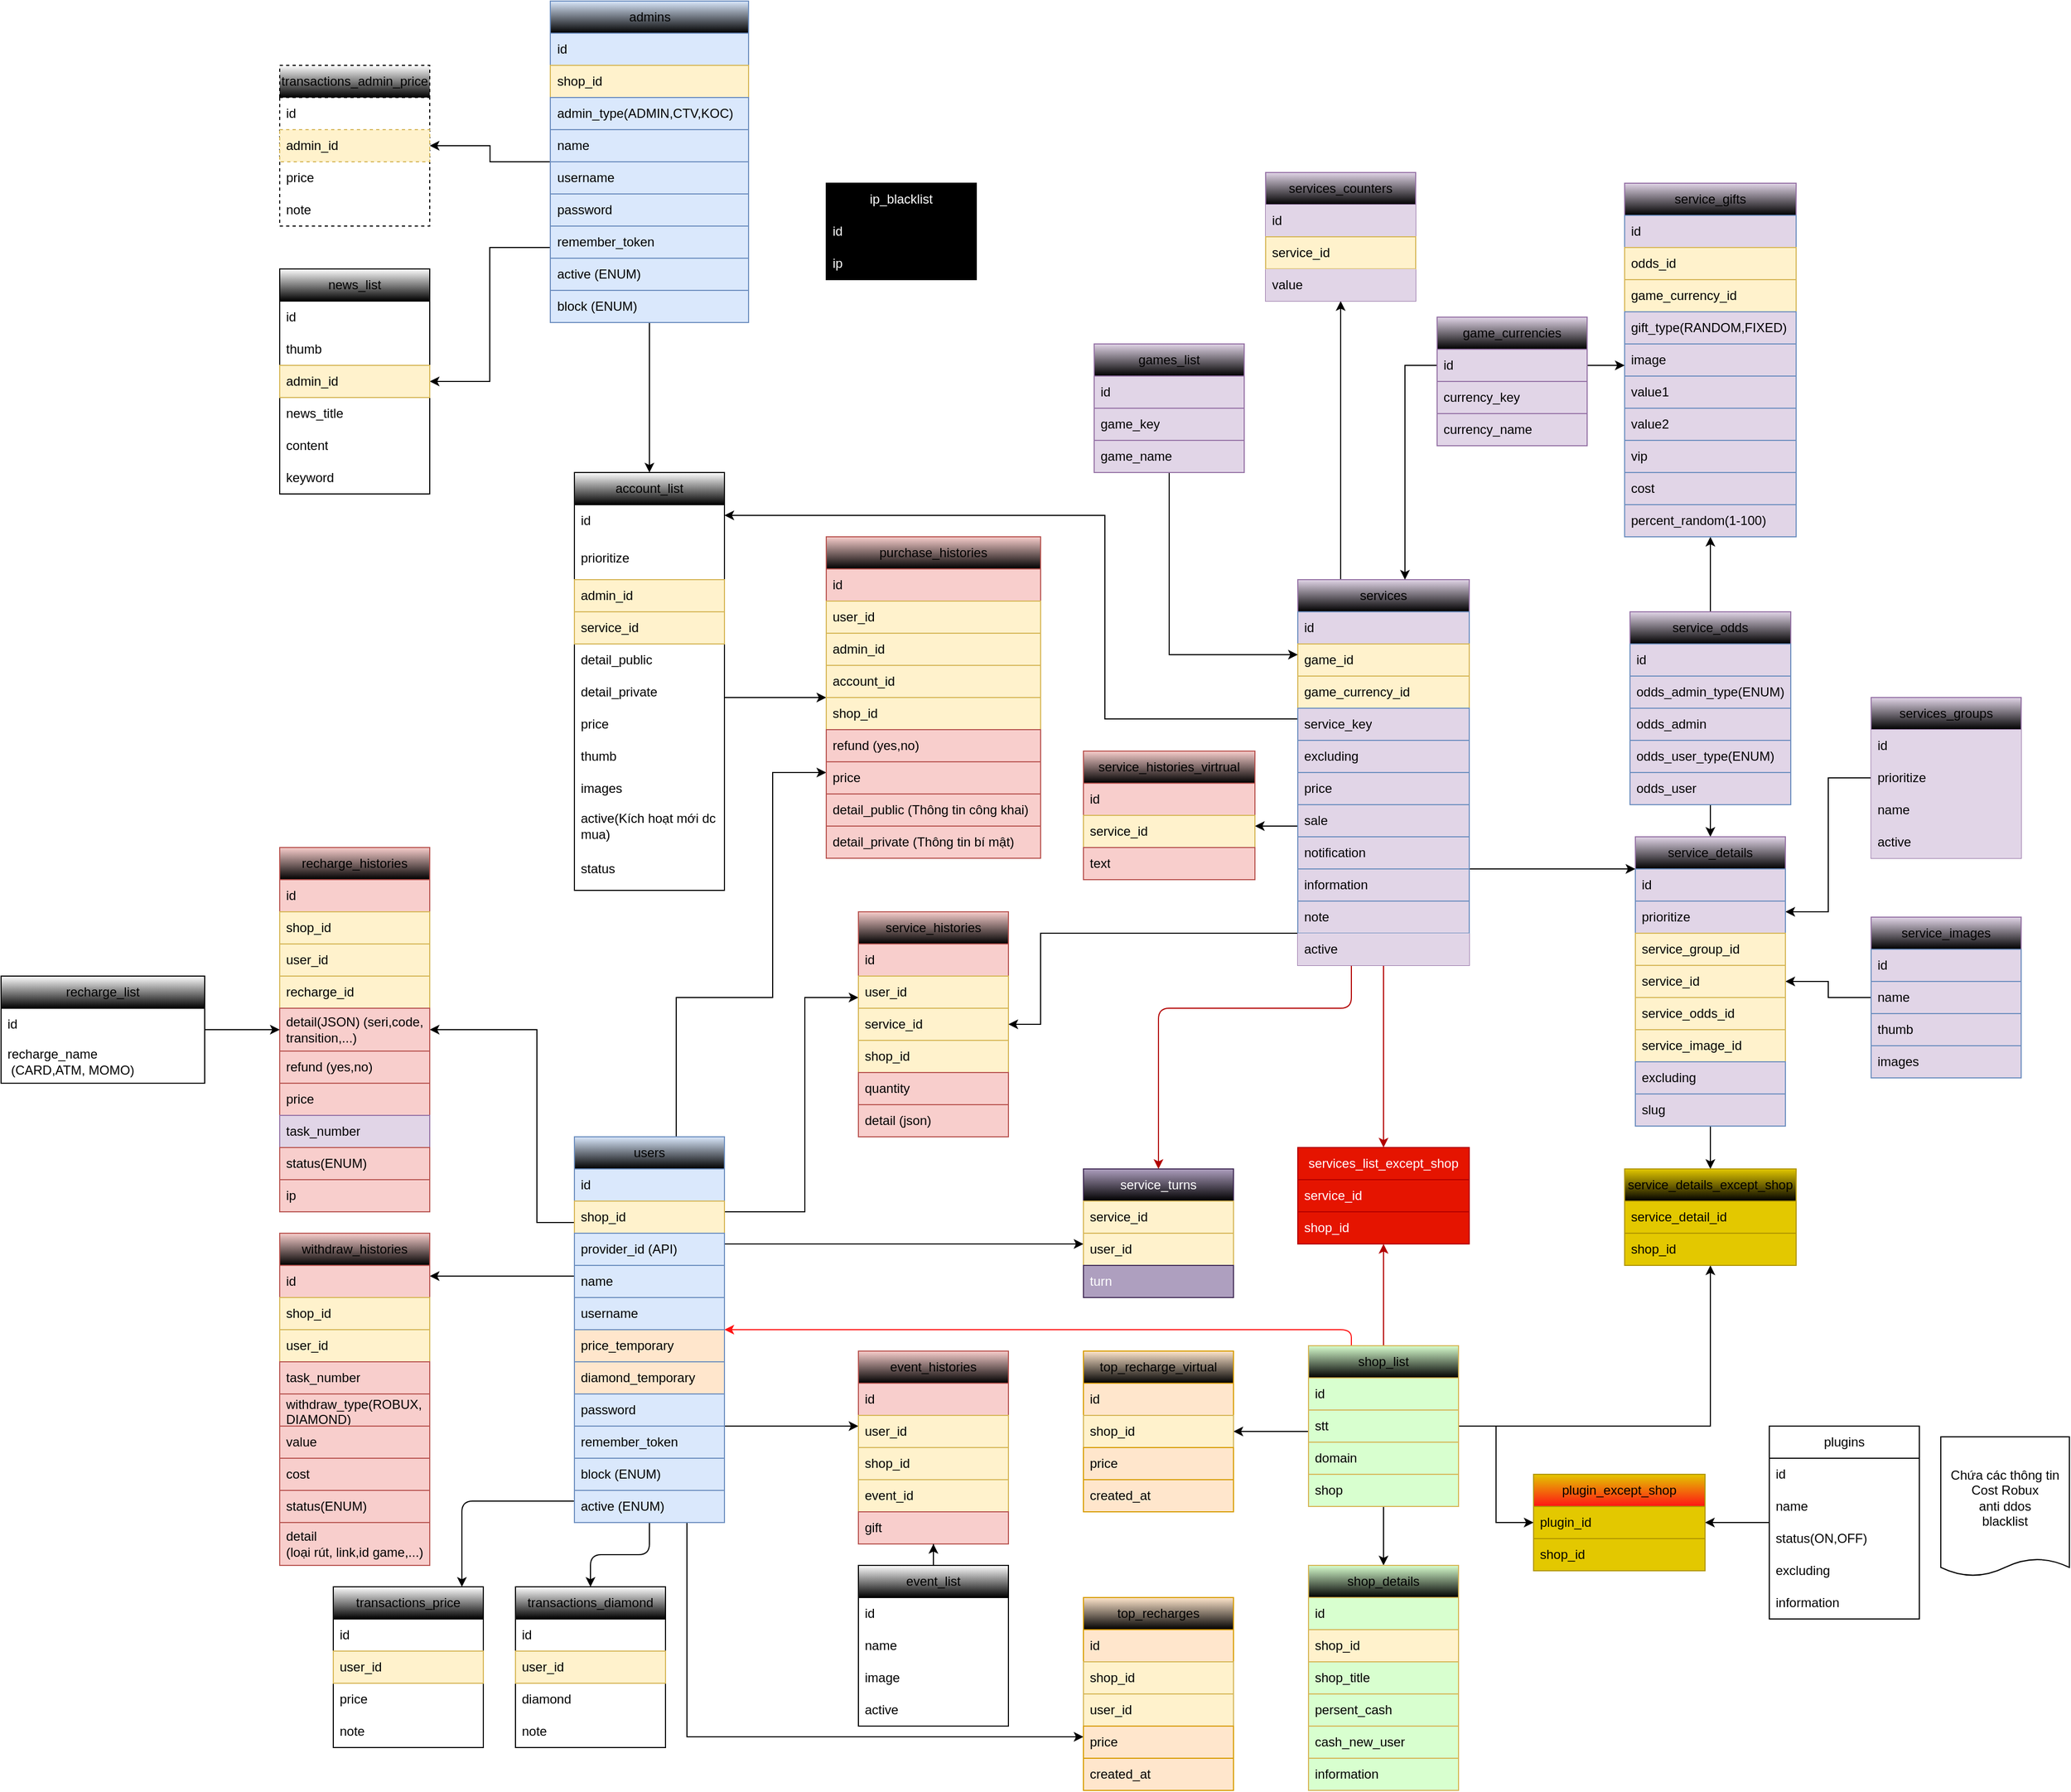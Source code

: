 <mxfile version="21.5.0" type="device">
  <diagram id="bYrQVq-NSSLRZN2TkSRm" name="Page-1">
    <mxGraphModel dx="3134" dy="1904" grid="1" gridSize="10" guides="1" tooltips="1" connect="1" arrows="1" fold="1" page="1" pageScale="1" pageWidth="850" pageHeight="1100" math="0" shadow="0">
      <root>
        <mxCell id="0" />
        <mxCell id="1" parent="0" />
        <mxCell id="_8THYpa5WvDe81R-M10E-97" style="edgeStyle=orthogonalEdgeStyle;rounded=0;orthogonalLoop=1;jettySize=auto;html=1;" parent="1" source="_8THYpa5WvDe81R-M10E-1" target="_8THYpa5WvDe81R-M10E-21" edge="1">
          <mxGeometry relative="1" as="geometry">
            <Array as="points">
              <mxPoint x="-590" y="430" />
              <mxPoint x="-590" y="250" />
            </Array>
          </mxGeometry>
        </mxCell>
        <mxCell id="_8THYpa5WvDe81R-M10E-98" style="edgeStyle=orthogonalEdgeStyle;rounded=0;orthogonalLoop=1;jettySize=auto;html=1;" parent="1" source="_8THYpa5WvDe81R-M10E-1" target="_8THYpa5WvDe81R-M10E-17" edge="1">
          <mxGeometry relative="1" as="geometry">
            <Array as="points">
              <mxPoint x="-460" y="220" />
              <mxPoint x="-370" y="220" />
              <mxPoint x="-370" y="10" />
            </Array>
          </mxGeometry>
        </mxCell>
        <mxCell id="_8THYpa5WvDe81R-M10E-99" style="edgeStyle=orthogonalEdgeStyle;rounded=0;orthogonalLoop=1;jettySize=auto;html=1;" parent="1" source="_8THYpa5WvDe81R-M10E-1" target="_8THYpa5WvDe81R-M10E-29" edge="1">
          <mxGeometry relative="1" as="geometry">
            <Array as="points">
              <mxPoint x="-340" y="420" />
              <mxPoint x="-340" y="220" />
            </Array>
          </mxGeometry>
        </mxCell>
        <mxCell id="_8THYpa5WvDe81R-M10E-100" style="edgeStyle=orthogonalEdgeStyle;rounded=0;orthogonalLoop=1;jettySize=auto;html=1;" parent="1" source="_8THYpa5WvDe81R-M10E-1" target="_8THYpa5WvDe81R-M10E-25" edge="1">
          <mxGeometry relative="1" as="geometry">
            <Array as="points">
              <mxPoint x="-590" y="480" />
              <mxPoint x="-590" y="480" />
            </Array>
          </mxGeometry>
        </mxCell>
        <mxCell id="_8THYpa5WvDe81R-M10E-102" style="edgeStyle=orthogonalEdgeStyle;rounded=0;orthogonalLoop=1;jettySize=auto;html=1;" parent="1" source="_8THYpa5WvDe81R-M10E-1" target="_8THYpa5WvDe81R-M10E-37" edge="1">
          <mxGeometry relative="1" as="geometry">
            <Array as="points">
              <mxPoint x="-320" y="620" />
              <mxPoint x="-320" y="620" />
            </Array>
          </mxGeometry>
        </mxCell>
        <mxCell id="-rorgtXMaUJ1v6GMxODa-17" style="edgeStyle=orthogonalEdgeStyle;rounded=1;orthogonalLoop=1;jettySize=auto;html=1;" parent="1" source="_8THYpa5WvDe81R-M10E-1" target="-rorgtXMaUJ1v6GMxODa-10" edge="1">
          <mxGeometry relative="1" as="geometry">
            <Array as="points">
              <mxPoint x="-660" y="690" />
            </Array>
          </mxGeometry>
        </mxCell>
        <mxCell id="-rorgtXMaUJ1v6GMxODa-31" style="edgeStyle=orthogonalEdgeStyle;rounded=1;orthogonalLoop=1;jettySize=auto;html=1;entryX=0.5;entryY=0;entryDx=0;entryDy=0;" parent="1" source="_8THYpa5WvDe81R-M10E-1" target="-rorgtXMaUJ1v6GMxODa-24" edge="1">
          <mxGeometry relative="1" as="geometry" />
        </mxCell>
        <mxCell id="-rorgtXMaUJ1v6GMxODa-47" style="edgeStyle=orthogonalEdgeStyle;rounded=0;orthogonalLoop=1;jettySize=auto;html=1;" parent="1" source="_8THYpa5WvDe81R-M10E-1" target="-rorgtXMaUJ1v6GMxODa-39" edge="1">
          <mxGeometry relative="1" as="geometry">
            <Array as="points">
              <mxPoint x="-450" y="910" />
            </Array>
          </mxGeometry>
        </mxCell>
        <mxCell id="9lsVI2QJr6i7pJ97gMDZ-100" style="edgeStyle=orthogonalEdgeStyle;rounded=0;orthogonalLoop=1;jettySize=auto;html=1;" parent="1" source="_8THYpa5WvDe81R-M10E-1" target="_8THYpa5WvDe81R-M10E-118" edge="1">
          <mxGeometry relative="1" as="geometry">
            <Array as="points">
              <mxPoint x="-280" y="450" />
              <mxPoint x="-280" y="450" />
            </Array>
          </mxGeometry>
        </mxCell>
        <mxCell id="_8THYpa5WvDe81R-M10E-1" value="users" style="swimlane;fontStyle=0;childLayout=stackLayout;horizontal=1;startSize=30;horizontalStack=0;resizeParent=1;resizeParentMax=0;resizeLast=0;collapsible=1;marginBottom=0;whiteSpace=wrap;html=1;fillStyle=auto;swimlaneFillColor=default;fillColor=#dae8fc;strokeColor=#6c8ebf;gradientColor=default;" parent="1" vertex="1">
          <mxGeometry x="-555" y="350" width="140" height="360" as="geometry" />
        </mxCell>
        <mxCell id="_8THYpa5WvDe81R-M10E-2" value="id" style="text;strokeColor=#6c8ebf;fillColor=#dae8fc;align=left;verticalAlign=middle;spacingLeft=4;spacingRight=4;overflow=hidden;points=[[0,0.5],[1,0.5]];portConstraint=eastwest;rotatable=0;whiteSpace=wrap;html=1;" parent="_8THYpa5WvDe81R-M10E-1" vertex="1">
          <mxGeometry y="30" width="140" height="30" as="geometry" />
        </mxCell>
        <mxCell id="_8THYpa5WvDe81R-M10E-3" value="shop_id" style="text;strokeColor=#d6b656;fillColor=#fff2cc;align=left;verticalAlign=middle;spacingLeft=4;spacingRight=4;overflow=hidden;points=[[0,0.5],[1,0.5]];portConstraint=eastwest;rotatable=0;whiteSpace=wrap;html=1;" parent="_8THYpa5WvDe81R-M10E-1" vertex="1">
          <mxGeometry y="60" width="140" height="30" as="geometry" />
        </mxCell>
        <mxCell id="_8THYpa5WvDe81R-M10E-4" value="provider_id (API)" style="text;strokeColor=#6c8ebf;fillColor=#dae8fc;align=left;verticalAlign=middle;spacingLeft=4;spacingRight=4;overflow=hidden;points=[[0,0.5],[1,0.5]];portConstraint=eastwest;rotatable=0;whiteSpace=wrap;html=1;" parent="_8THYpa5WvDe81R-M10E-1" vertex="1">
          <mxGeometry y="90" width="140" height="30" as="geometry" />
        </mxCell>
        <mxCell id="-rorgtXMaUJ1v6GMxODa-2" value="name" style="text;strokeColor=#6c8ebf;fillColor=#dae8fc;align=left;verticalAlign=middle;spacingLeft=4;spacingRight=4;overflow=hidden;points=[[0,0.5],[1,0.5]];portConstraint=eastwest;rotatable=0;whiteSpace=wrap;html=1;" parent="_8THYpa5WvDe81R-M10E-1" vertex="1">
          <mxGeometry y="120" width="140" height="30" as="geometry" />
        </mxCell>
        <mxCell id="-rorgtXMaUJ1v6GMxODa-3" value="username" style="text;strokeColor=#6c8ebf;fillColor=#dae8fc;align=left;verticalAlign=middle;spacingLeft=4;spacingRight=4;overflow=hidden;points=[[0,0.5],[1,0.5]];portConstraint=eastwest;rotatable=0;whiteSpace=wrap;html=1;" parent="_8THYpa5WvDe81R-M10E-1" vertex="1">
          <mxGeometry y="150" width="140" height="30" as="geometry" />
        </mxCell>
        <mxCell id="-rorgtXMaUJ1v6GMxODa-5" value="price_temporary" style="text;strokeColor=#6c8ebf;fillColor=#FFE6CC;align=left;verticalAlign=middle;spacingLeft=4;spacingRight=4;overflow=hidden;points=[[0,0.5],[1,0.5]];portConstraint=eastwest;rotatable=0;whiteSpace=wrap;html=1;" parent="_8THYpa5WvDe81R-M10E-1" vertex="1">
          <mxGeometry y="180" width="140" height="30" as="geometry" />
        </mxCell>
        <mxCell id="-rorgtXMaUJ1v6GMxODa-23" value="diamond_temporary" style="text;strokeColor=#6c8ebf;fillColor=#FFE6CC;align=left;verticalAlign=middle;spacingLeft=4;spacingRight=4;overflow=hidden;points=[[0,0.5],[1,0.5]];portConstraint=eastwest;rotatable=0;whiteSpace=wrap;html=1;" parent="_8THYpa5WvDe81R-M10E-1" vertex="1">
          <mxGeometry y="210" width="140" height="30" as="geometry" />
        </mxCell>
        <mxCell id="-rorgtXMaUJ1v6GMxODa-6" value="password" style="text;strokeColor=#6c8ebf;fillColor=#dae8fc;align=left;verticalAlign=middle;spacingLeft=4;spacingRight=4;overflow=hidden;points=[[0,0.5],[1,0.5]];portConstraint=eastwest;rotatable=0;whiteSpace=wrap;html=1;" parent="_8THYpa5WvDe81R-M10E-1" vertex="1">
          <mxGeometry y="240" width="140" height="30" as="geometry" />
        </mxCell>
        <mxCell id="-rorgtXMaUJ1v6GMxODa-7" value="remember_token" style="text;strokeColor=#6c8ebf;fillColor=#dae8fc;align=left;verticalAlign=middle;spacingLeft=4;spacingRight=4;overflow=hidden;points=[[0,0.5],[1,0.5]];portConstraint=eastwest;rotatable=0;whiteSpace=wrap;html=1;" parent="_8THYpa5WvDe81R-M10E-1" vertex="1">
          <mxGeometry y="270" width="140" height="30" as="geometry" />
        </mxCell>
        <mxCell id="-rorgtXMaUJ1v6GMxODa-8" value="block (ENUM)" style="text;strokeColor=#6c8ebf;fillColor=#dae8fc;align=left;verticalAlign=middle;spacingLeft=4;spacingRight=4;overflow=hidden;points=[[0,0.5],[1,0.5]];portConstraint=eastwest;rotatable=0;whiteSpace=wrap;html=1;" parent="_8THYpa5WvDe81R-M10E-1" vertex="1">
          <mxGeometry y="300" width="140" height="30" as="geometry" />
        </mxCell>
        <mxCell id="-rorgtXMaUJ1v6GMxODa-9" value="active (ENUM)" style="text;strokeColor=#6c8ebf;fillColor=#dae8fc;align=left;verticalAlign=middle;spacingLeft=4;spacingRight=4;overflow=hidden;points=[[0,0.5],[1,0.5]];portConstraint=eastwest;rotatable=0;whiteSpace=wrap;html=1;" parent="_8THYpa5WvDe81R-M10E-1" vertex="1">
          <mxGeometry y="330" width="140" height="30" as="geometry" />
        </mxCell>
        <mxCell id="_8THYpa5WvDe81R-M10E-105" style="edgeStyle=orthogonalEdgeStyle;rounded=0;orthogonalLoop=1;jettySize=auto;html=1;" parent="1" source="_8THYpa5WvDe81R-M10E-9" target="_8THYpa5WvDe81R-M10E-13" edge="1">
          <mxGeometry relative="1" as="geometry" />
        </mxCell>
        <mxCell id="9lsVI2QJr6i7pJ97gMDZ-110" style="edgeStyle=orthogonalEdgeStyle;rounded=0;orthogonalLoop=1;jettySize=auto;html=1;" parent="1" source="_8THYpa5WvDe81R-M10E-9" target="9lsVI2QJr6i7pJ97gMDZ-105" edge="1">
          <mxGeometry relative="1" as="geometry" />
        </mxCell>
        <mxCell id="tXJEOBHo6lxdWeYOkemc-1" style="edgeStyle=orthogonalEdgeStyle;rounded=0;orthogonalLoop=1;jettySize=auto;html=1;" parent="1" source="_8THYpa5WvDe81R-M10E-9" target="_8THYpa5WvDe81R-M10E-135" edge="1">
          <mxGeometry relative="1" as="geometry">
            <Array as="points">
              <mxPoint x="-634" y="-480" />
              <mxPoint x="-634" y="-355" />
            </Array>
          </mxGeometry>
        </mxCell>
        <mxCell id="_8THYpa5WvDe81R-M10E-9" value="admins" style="swimlane;fontStyle=0;childLayout=stackLayout;horizontal=1;startSize=30;horizontalStack=0;resizeParent=1;resizeParentMax=0;resizeLast=0;collapsible=1;marginBottom=0;whiteSpace=wrap;html=1;fillStyle=auto;swimlaneFillColor=default;fillColor=#dae8fc;strokeColor=#6c8ebf;gradientColor=default;" parent="1" vertex="1">
          <mxGeometry x="-577.5" y="-710" width="185" height="300" as="geometry" />
        </mxCell>
        <mxCell id="_8THYpa5WvDe81R-M10E-10" value="id" style="text;strokeColor=#6c8ebf;fillColor=#dae8fc;align=left;verticalAlign=middle;spacingLeft=4;spacingRight=4;overflow=hidden;points=[[0,0.5],[1,0.5]];portConstraint=eastwest;rotatable=0;whiteSpace=wrap;html=1;" parent="_8THYpa5WvDe81R-M10E-9" vertex="1">
          <mxGeometry y="30" width="185" height="30" as="geometry" />
        </mxCell>
        <mxCell id="_8THYpa5WvDe81R-M10E-12" value="shop_id" style="text;strokeColor=#d6b656;fillColor=#fff2cc;align=left;verticalAlign=middle;spacingLeft=4;spacingRight=4;overflow=hidden;points=[[0,0.5],[1,0.5]];portConstraint=eastwest;rotatable=0;whiteSpace=wrap;html=1;" parent="_8THYpa5WvDe81R-M10E-9" vertex="1">
          <mxGeometry y="60" width="185" height="30" as="geometry" />
        </mxCell>
        <mxCell id="iwoBE0mkOJ1lnbVhCQBb-19" value="admin_type(ADMIN,CTV,KOC)" style="text;strokeColor=#6c8ebf;fillColor=#dae8fc;align=left;verticalAlign=middle;spacingLeft=4;spacingRight=4;overflow=hidden;points=[[0,0.5],[1,0.5]];portConstraint=eastwest;rotatable=0;whiteSpace=wrap;html=1;" parent="_8THYpa5WvDe81R-M10E-9" vertex="1">
          <mxGeometry y="90" width="185" height="30" as="geometry" />
        </mxCell>
        <mxCell id="_8THYpa5WvDe81R-M10E-11" value="name" style="text;strokeColor=#6c8ebf;fillColor=#dae8fc;align=left;verticalAlign=middle;spacingLeft=4;spacingRight=4;overflow=hidden;points=[[0,0.5],[1,0.5]];portConstraint=eastwest;rotatable=0;whiteSpace=wrap;html=1;" parent="_8THYpa5WvDe81R-M10E-9" vertex="1">
          <mxGeometry y="120" width="185" height="30" as="geometry" />
        </mxCell>
        <mxCell id="s40MYGQjK2D1A1rYhCL2-3" value="username" style="text;strokeColor=#6c8ebf;fillColor=#dae8fc;align=left;verticalAlign=middle;spacingLeft=4;spacingRight=4;overflow=hidden;points=[[0,0.5],[1,0.5]];portConstraint=eastwest;rotatable=0;whiteSpace=wrap;html=1;" parent="_8THYpa5WvDe81R-M10E-9" vertex="1">
          <mxGeometry y="150" width="185" height="30" as="geometry" />
        </mxCell>
        <mxCell id="9lsVI2QJr6i7pJ97gMDZ-101" value="password" style="text;strokeColor=#6c8ebf;fillColor=#dae8fc;align=left;verticalAlign=middle;spacingLeft=4;spacingRight=4;overflow=hidden;points=[[0,0.5],[1,0.5]];portConstraint=eastwest;rotatable=0;whiteSpace=wrap;html=1;" parent="_8THYpa5WvDe81R-M10E-9" vertex="1">
          <mxGeometry y="180" width="185" height="30" as="geometry" />
        </mxCell>
        <mxCell id="9lsVI2QJr6i7pJ97gMDZ-102" value="remember_token" style="text;strokeColor=#6c8ebf;fillColor=#dae8fc;align=left;verticalAlign=middle;spacingLeft=4;spacingRight=4;overflow=hidden;points=[[0,0.5],[1,0.5]];portConstraint=eastwest;rotatable=0;whiteSpace=wrap;html=1;" parent="_8THYpa5WvDe81R-M10E-9" vertex="1">
          <mxGeometry y="210" width="185" height="30" as="geometry" />
        </mxCell>
        <mxCell id="9lsVI2QJr6i7pJ97gMDZ-104" value="active (ENUM)" style="text;strokeColor=#6c8ebf;fillColor=#dae8fc;align=left;verticalAlign=middle;spacingLeft=4;spacingRight=4;overflow=hidden;points=[[0,0.5],[1,0.5]];portConstraint=eastwest;rotatable=0;whiteSpace=wrap;html=1;" parent="_8THYpa5WvDe81R-M10E-9" vertex="1">
          <mxGeometry y="240" width="185" height="30" as="geometry" />
        </mxCell>
        <mxCell id="9lsVI2QJr6i7pJ97gMDZ-103" value="block (ENUM)" style="text;strokeColor=#6c8ebf;fillColor=#dae8fc;align=left;verticalAlign=middle;spacingLeft=4;spacingRight=4;overflow=hidden;points=[[0,0.5],[1,0.5]];portConstraint=eastwest;rotatable=0;whiteSpace=wrap;html=1;" parent="_8THYpa5WvDe81R-M10E-9" vertex="1">
          <mxGeometry y="270" width="185" height="30" as="geometry" />
        </mxCell>
        <mxCell id="iwoBE0mkOJ1lnbVhCQBb-12" style="edgeStyle=orthogonalEdgeStyle;rounded=0;orthogonalLoop=1;jettySize=auto;html=1;" parent="1" source="_8THYpa5WvDe81R-M10E-13" target="_8THYpa5WvDe81R-M10E-17" edge="1">
          <mxGeometry relative="1" as="geometry">
            <Array as="points">
              <mxPoint x="-390" y="-60" />
              <mxPoint x="-390" y="-60" />
            </Array>
          </mxGeometry>
        </mxCell>
        <mxCell id="_8THYpa5WvDe81R-M10E-13" value="account_list" style="swimlane;fontStyle=0;childLayout=stackLayout;horizontal=1;startSize=30;horizontalStack=0;resizeParent=1;resizeParentMax=0;resizeLast=0;collapsible=1;marginBottom=0;whiteSpace=wrap;html=1;swimlaneFillColor=default;gradientColor=default;" parent="1" vertex="1">
          <mxGeometry x="-555" y="-270" width="140" height="390" as="geometry" />
        </mxCell>
        <mxCell id="_8THYpa5WvDe81R-M10E-14" value="id" style="text;strokeColor=none;fillColor=none;align=left;verticalAlign=middle;spacingLeft=4;spacingRight=4;overflow=hidden;points=[[0,0.5],[1,0.5]];portConstraint=eastwest;rotatable=0;whiteSpace=wrap;html=1;swimlaneFillColor=default;" parent="_8THYpa5WvDe81R-M10E-13" vertex="1">
          <mxGeometry y="30" width="140" height="30" as="geometry" />
        </mxCell>
        <mxCell id="iwoBE0mkOJ1lnbVhCQBb-5" value="prioritize" style="text;strokeColor=none;fillColor=none;align=left;verticalAlign=middle;spacingLeft=4;spacingRight=4;overflow=hidden;points=[[0,0.5],[1,0.5]];portConstraint=eastwest;rotatable=0;whiteSpace=wrap;html=1;swimlaneFillColor=default;" parent="_8THYpa5WvDe81R-M10E-13" vertex="1">
          <mxGeometry y="60" width="140" height="40" as="geometry" />
        </mxCell>
        <mxCell id="_8THYpa5WvDe81R-M10E-15" value="admin_id" style="text;strokeColor=#d6b656;fillColor=#fff2cc;align=left;verticalAlign=middle;spacingLeft=4;spacingRight=4;overflow=hidden;points=[[0,0.5],[1,0.5]];portConstraint=eastwest;rotatable=0;whiteSpace=wrap;html=1;swimlaneFillColor=default;" parent="_8THYpa5WvDe81R-M10E-13" vertex="1">
          <mxGeometry y="100" width="140" height="30" as="geometry" />
        </mxCell>
        <mxCell id="_8THYpa5WvDe81R-M10E-16" value="service_id" style="text;strokeColor=#d6b656;fillColor=#fff2cc;align=left;verticalAlign=middle;spacingLeft=4;spacingRight=4;overflow=hidden;points=[[0,0.5],[1,0.5]];portConstraint=eastwest;rotatable=0;whiteSpace=wrap;html=1;swimlaneFillColor=default;" parent="_8THYpa5WvDe81R-M10E-13" vertex="1">
          <mxGeometry y="130" width="140" height="30" as="geometry" />
        </mxCell>
        <mxCell id="iwoBE0mkOJ1lnbVhCQBb-4" value="detail_public" style="text;strokeColor=none;fillColor=none;align=left;verticalAlign=middle;spacingLeft=4;spacingRight=4;overflow=hidden;points=[[0,0.5],[1,0.5]];portConstraint=eastwest;rotatable=0;whiteSpace=wrap;html=1;swimlaneFillColor=default;" parent="_8THYpa5WvDe81R-M10E-13" vertex="1">
          <mxGeometry y="160" width="140" height="30" as="geometry" />
        </mxCell>
        <mxCell id="iwoBE0mkOJ1lnbVhCQBb-6" value="detail_private" style="text;strokeColor=none;fillColor=none;align=left;verticalAlign=middle;spacingLeft=4;spacingRight=4;overflow=hidden;points=[[0,0.5],[1,0.5]];portConstraint=eastwest;rotatable=0;whiteSpace=wrap;html=1;swimlaneFillColor=default;" parent="_8THYpa5WvDe81R-M10E-13" vertex="1">
          <mxGeometry y="190" width="140" height="30" as="geometry" />
        </mxCell>
        <mxCell id="iwoBE0mkOJ1lnbVhCQBb-7" value="price" style="text;strokeColor=none;fillColor=none;align=left;verticalAlign=middle;spacingLeft=4;spacingRight=4;overflow=hidden;points=[[0,0.5],[1,0.5]];portConstraint=eastwest;rotatable=0;whiteSpace=wrap;html=1;swimlaneFillColor=default;" parent="_8THYpa5WvDe81R-M10E-13" vertex="1">
          <mxGeometry y="220" width="140" height="30" as="geometry" />
        </mxCell>
        <mxCell id="iwoBE0mkOJ1lnbVhCQBb-8" value="thumb" style="text;strokeColor=none;fillColor=none;align=left;verticalAlign=middle;spacingLeft=4;spacingRight=4;overflow=hidden;points=[[0,0.5],[1,0.5]];portConstraint=eastwest;rotatable=0;whiteSpace=wrap;html=1;swimlaneFillColor=default;" parent="_8THYpa5WvDe81R-M10E-13" vertex="1">
          <mxGeometry y="250" width="140" height="30" as="geometry" />
        </mxCell>
        <mxCell id="iwoBE0mkOJ1lnbVhCQBb-9" value="images" style="text;strokeColor=none;fillColor=none;align=left;verticalAlign=middle;spacingLeft=4;spacingRight=4;overflow=hidden;points=[[0,0.5],[1,0.5]];portConstraint=eastwest;rotatable=0;whiteSpace=wrap;html=1;swimlaneFillColor=default;" parent="_8THYpa5WvDe81R-M10E-13" vertex="1">
          <mxGeometry y="280" width="140" height="30" as="geometry" />
        </mxCell>
        <mxCell id="iwoBE0mkOJ1lnbVhCQBb-10" value="active(Kích hoạt mới dc mua)" style="text;strokeColor=none;fillColor=none;align=left;verticalAlign=middle;spacingLeft=4;spacingRight=4;overflow=hidden;points=[[0,0.5],[1,0.5]];portConstraint=eastwest;rotatable=0;whiteSpace=wrap;html=1;swimlaneFillColor=default;" parent="_8THYpa5WvDe81R-M10E-13" vertex="1">
          <mxGeometry y="310" width="140" height="40" as="geometry" />
        </mxCell>
        <mxCell id="iwoBE0mkOJ1lnbVhCQBb-11" value="status" style="text;strokeColor=none;fillColor=none;align=left;verticalAlign=middle;spacingLeft=4;spacingRight=4;overflow=hidden;points=[[0,0.5],[1,0.5]];portConstraint=eastwest;rotatable=0;whiteSpace=wrap;html=1;swimlaneFillColor=default;" parent="_8THYpa5WvDe81R-M10E-13" vertex="1">
          <mxGeometry y="350" width="140" height="40" as="geometry" />
        </mxCell>
        <mxCell id="_8THYpa5WvDe81R-M10E-17" value="purchase_histories" style="swimlane;fontStyle=0;childLayout=stackLayout;horizontal=1;startSize=30;horizontalStack=0;resizeParent=1;resizeParentMax=0;resizeLast=0;collapsible=1;marginBottom=0;whiteSpace=wrap;html=1;swimlaneFillColor=default;fillColor=#f8cecc;strokeColor=#b85450;gradientColor=default;" parent="1" vertex="1">
          <mxGeometry x="-320" y="-210" width="200" height="300" as="geometry" />
        </mxCell>
        <mxCell id="_8THYpa5WvDe81R-M10E-18" value="id" style="text;strokeColor=#b85450;fillColor=#f8cecc;align=left;verticalAlign=middle;spacingLeft=4;spacingRight=4;overflow=hidden;points=[[0,0.5],[1,0.5]];portConstraint=eastwest;rotatable=0;whiteSpace=wrap;html=1;swimlaneFillColor=default;" parent="_8THYpa5WvDe81R-M10E-17" vertex="1">
          <mxGeometry y="30" width="200" height="30" as="geometry" />
        </mxCell>
        <mxCell id="_8THYpa5WvDe81R-M10E-19" value="user_id" style="text;strokeColor=#d6b656;fillColor=#fff2cc;align=left;verticalAlign=middle;spacingLeft=4;spacingRight=4;overflow=hidden;points=[[0,0.5],[1,0.5]];portConstraint=eastwest;rotatable=0;whiteSpace=wrap;html=1;swimlaneFillColor=default;" parent="_8THYpa5WvDe81R-M10E-17" vertex="1">
          <mxGeometry y="60" width="200" height="30" as="geometry" />
        </mxCell>
        <mxCell id="9lsVI2QJr6i7pJ97gMDZ-54" value="admin_id" style="text;strokeColor=#d6b656;fillColor=#fff2cc;align=left;verticalAlign=middle;spacingLeft=4;spacingRight=4;overflow=hidden;points=[[0,0.5],[1,0.5]];portConstraint=eastwest;rotatable=0;whiteSpace=wrap;html=1;swimlaneFillColor=default;" parent="_8THYpa5WvDe81R-M10E-17" vertex="1">
          <mxGeometry y="90" width="200" height="30" as="geometry" />
        </mxCell>
        <mxCell id="_8THYpa5WvDe81R-M10E-20" value="account_id" style="text;strokeColor=#d6b656;fillColor=#fff2cc;align=left;verticalAlign=middle;spacingLeft=4;spacingRight=4;overflow=hidden;points=[[0,0.5],[1,0.5]];portConstraint=eastwest;rotatable=0;whiteSpace=wrap;html=1;swimlaneFillColor=default;" parent="_8THYpa5WvDe81R-M10E-17" vertex="1">
          <mxGeometry y="120" width="200" height="30" as="geometry" />
        </mxCell>
        <mxCell id="9lsVI2QJr6i7pJ97gMDZ-53" value="shop_id" style="text;strokeColor=#d6b656;fillColor=#fff2cc;align=left;verticalAlign=middle;spacingLeft=4;spacingRight=4;overflow=hidden;points=[[0,0.5],[1,0.5]];portConstraint=eastwest;rotatable=0;whiteSpace=wrap;html=1;swimlaneFillColor=default;" parent="_8THYpa5WvDe81R-M10E-17" vertex="1">
          <mxGeometry y="150" width="200" height="30" as="geometry" />
        </mxCell>
        <mxCell id="_8THYpa5WvDe81R-M10E-106" value="refund (yes,no)" style="text;strokeColor=#b85450;fillColor=#f8cecc;align=left;verticalAlign=middle;spacingLeft=4;spacingRight=4;overflow=hidden;points=[[0,0.5],[1,0.5]];portConstraint=eastwest;rotatable=0;whiteSpace=wrap;html=1;swimlaneFillColor=default;" parent="_8THYpa5WvDe81R-M10E-17" vertex="1">
          <mxGeometry y="180" width="200" height="30" as="geometry" />
        </mxCell>
        <mxCell id="9lsVI2QJr6i7pJ97gMDZ-55" value="price" style="text;strokeColor=#b85450;fillColor=#f8cecc;align=left;verticalAlign=middle;spacingLeft=4;spacingRight=4;overflow=hidden;points=[[0,0.5],[1,0.5]];portConstraint=eastwest;rotatable=0;whiteSpace=wrap;html=1;swimlaneFillColor=default;" parent="_8THYpa5WvDe81R-M10E-17" vertex="1">
          <mxGeometry y="210" width="200" height="30" as="geometry" />
        </mxCell>
        <mxCell id="9lsVI2QJr6i7pJ97gMDZ-56" value="detail_public (Thông tin công khai)" style="text;strokeColor=#b85450;fillColor=#f8cecc;align=left;verticalAlign=middle;spacingLeft=4;spacingRight=4;overflow=hidden;points=[[0,0.5],[1,0.5]];portConstraint=eastwest;rotatable=0;whiteSpace=wrap;html=1;swimlaneFillColor=default;" parent="_8THYpa5WvDe81R-M10E-17" vertex="1">
          <mxGeometry y="240" width="200" height="30" as="geometry" />
        </mxCell>
        <mxCell id="9lsVI2QJr6i7pJ97gMDZ-57" value="detail_private (Thông tin bí mật)" style="text;strokeColor=#b85450;fillColor=#f8cecc;align=left;verticalAlign=middle;spacingLeft=4;spacingRight=4;overflow=hidden;points=[[0,0.5],[1,0.5]];portConstraint=eastwest;rotatable=0;whiteSpace=wrap;html=1;swimlaneFillColor=default;" parent="_8THYpa5WvDe81R-M10E-17" vertex="1">
          <mxGeometry y="270" width="200" height="30" as="geometry" />
        </mxCell>
        <mxCell id="_8THYpa5WvDe81R-M10E-21" value="recharge_histories" style="swimlane;fontStyle=0;childLayout=stackLayout;horizontal=1;startSize=30;horizontalStack=0;resizeParent=1;resizeParentMax=0;resizeLast=0;collapsible=1;marginBottom=0;whiteSpace=wrap;html=1;fillColor=#f8cecc;strokeColor=#b85450;gradientColor=default;" parent="1" vertex="1">
          <mxGeometry x="-830" y="80" width="140" height="340" as="geometry" />
        </mxCell>
        <mxCell id="_8THYpa5WvDe81R-M10E-22" value="id" style="text;strokeColor=#b85450;fillColor=#f8cecc;align=left;verticalAlign=middle;spacingLeft=4;spacingRight=4;overflow=hidden;points=[[0,0.5],[1,0.5]];portConstraint=eastwest;rotatable=0;whiteSpace=wrap;html=1;" parent="_8THYpa5WvDe81R-M10E-21" vertex="1">
          <mxGeometry y="30" width="140" height="30" as="geometry" />
        </mxCell>
        <mxCell id="9lsVI2QJr6i7pJ97gMDZ-58" value="shop_id" style="text;strokeColor=#d6b656;fillColor=#fff2cc;align=left;verticalAlign=middle;spacingLeft=4;spacingRight=4;overflow=hidden;points=[[0,0.5],[1,0.5]];portConstraint=eastwest;rotatable=0;whiteSpace=wrap;html=1;swimlaneFillColor=default;" parent="_8THYpa5WvDe81R-M10E-21" vertex="1">
          <mxGeometry y="60" width="140" height="30" as="geometry" />
        </mxCell>
        <mxCell id="_8THYpa5WvDe81R-M10E-23" value="user_id" style="text;strokeColor=#d6b656;fillColor=#fff2cc;align=left;verticalAlign=middle;spacingLeft=4;spacingRight=4;overflow=hidden;points=[[0,0.5],[1,0.5]];portConstraint=eastwest;rotatable=0;whiteSpace=wrap;html=1;" parent="_8THYpa5WvDe81R-M10E-21" vertex="1">
          <mxGeometry y="90" width="140" height="30" as="geometry" />
        </mxCell>
        <mxCell id="_8THYpa5WvDe81R-M10E-24" value="recharge_id" style="text;strokeColor=#d6b656;fillColor=#fff2cc;align=left;verticalAlign=middle;spacingLeft=4;spacingRight=4;overflow=hidden;points=[[0,0.5],[1,0.5]];portConstraint=eastwest;rotatable=0;whiteSpace=wrap;html=1;" parent="_8THYpa5WvDe81R-M10E-21" vertex="1">
          <mxGeometry y="120" width="140" height="30" as="geometry" />
        </mxCell>
        <mxCell id="9lsVI2QJr6i7pJ97gMDZ-64" value="detail(JSON) (seri,code, transition,...)" style="text;strokeColor=#b85450;fillColor=#f8cecc;align=left;verticalAlign=middle;spacingLeft=4;spacingRight=4;overflow=hidden;points=[[0,0.5],[1,0.5]];portConstraint=eastwest;rotatable=0;whiteSpace=wrap;html=1;" parent="_8THYpa5WvDe81R-M10E-21" vertex="1">
          <mxGeometry y="150" width="140" height="40" as="geometry" />
        </mxCell>
        <mxCell id="9lsVI2QJr6i7pJ97gMDZ-83" value="refund (yes,no)" style="text;strokeColor=#b85450;fillColor=#f8cecc;align=left;verticalAlign=middle;spacingLeft=4;spacingRight=4;overflow=hidden;points=[[0,0.5],[1,0.5]];portConstraint=eastwest;rotatable=0;whiteSpace=wrap;html=1;swimlaneFillColor=default;" parent="_8THYpa5WvDe81R-M10E-21" vertex="1">
          <mxGeometry y="190" width="140" height="30" as="geometry" />
        </mxCell>
        <mxCell id="9lsVI2QJr6i7pJ97gMDZ-65" value="price" style="text;strokeColor=#b85450;fillColor=#f8cecc;align=left;verticalAlign=middle;spacingLeft=4;spacingRight=4;overflow=hidden;points=[[0,0.5],[1,0.5]];portConstraint=eastwest;rotatable=0;whiteSpace=wrap;html=1;" parent="_8THYpa5WvDe81R-M10E-21" vertex="1">
          <mxGeometry y="220" width="140" height="30" as="geometry" />
        </mxCell>
        <mxCell id="9lsVI2QJr6i7pJ97gMDZ-66" value="task_number" style="text;strokeColor=#9673a6;fillColor=#e1d5e7;align=left;verticalAlign=middle;spacingLeft=4;spacingRight=4;overflow=hidden;points=[[0,0.5],[1,0.5]];portConstraint=eastwest;rotatable=0;whiteSpace=wrap;html=1;" parent="_8THYpa5WvDe81R-M10E-21" vertex="1">
          <mxGeometry y="250" width="140" height="30" as="geometry" />
        </mxCell>
        <mxCell id="9lsVI2QJr6i7pJ97gMDZ-71" value="status(ENUM)" style="text;strokeColor=#b85450;fillColor=#f8cecc;align=left;verticalAlign=middle;spacingLeft=4;spacingRight=4;overflow=hidden;points=[[0,0.5],[1,0.5]];portConstraint=eastwest;rotatable=0;whiteSpace=wrap;html=1;" parent="_8THYpa5WvDe81R-M10E-21" vertex="1">
          <mxGeometry y="280" width="140" height="30" as="geometry" />
        </mxCell>
        <mxCell id="9lsVI2QJr6i7pJ97gMDZ-72" value="ip" style="text;strokeColor=#b85450;fillColor=#f8cecc;align=left;verticalAlign=middle;spacingLeft=4;spacingRight=4;overflow=hidden;points=[[0,0.5],[1,0.5]];portConstraint=eastwest;rotatable=0;whiteSpace=wrap;html=1;" parent="_8THYpa5WvDe81R-M10E-21" vertex="1">
          <mxGeometry y="310" width="140" height="30" as="geometry" />
        </mxCell>
        <mxCell id="_8THYpa5WvDe81R-M10E-25" value="withdraw_histories" style="swimlane;fontStyle=0;childLayout=stackLayout;horizontal=1;startSize=30;horizontalStack=0;resizeParent=1;resizeParentMax=0;resizeLast=0;collapsible=1;marginBottom=0;whiteSpace=wrap;html=1;fillColor=#f8cecc;strokeColor=#b85450;gradientColor=default;" parent="1" vertex="1">
          <mxGeometry x="-830" y="440" width="140" height="310" as="geometry" />
        </mxCell>
        <mxCell id="_8THYpa5WvDe81R-M10E-26" value="id" style="text;strokeColor=#b85450;fillColor=#f8cecc;align=left;verticalAlign=middle;spacingLeft=4;spacingRight=4;overflow=hidden;points=[[0,0.5],[1,0.5]];portConstraint=eastwest;rotatable=0;whiteSpace=wrap;html=1;" parent="_8THYpa5WvDe81R-M10E-25" vertex="1">
          <mxGeometry y="30" width="140" height="30" as="geometry" />
        </mxCell>
        <mxCell id="9lsVI2QJr6i7pJ97gMDZ-73" value="shop_id" style="text;strokeColor=#d6b656;fillColor=#fff2cc;align=left;verticalAlign=middle;spacingLeft=4;spacingRight=4;overflow=hidden;points=[[0,0.5],[1,0.5]];portConstraint=eastwest;rotatable=0;whiteSpace=wrap;html=1;swimlaneFillColor=default;" parent="_8THYpa5WvDe81R-M10E-25" vertex="1">
          <mxGeometry y="60" width="140" height="30" as="geometry" />
        </mxCell>
        <mxCell id="_8THYpa5WvDe81R-M10E-27" value="user_id" style="text;strokeColor=#d6b656;fillColor=#fff2cc;align=left;verticalAlign=middle;spacingLeft=4;spacingRight=4;overflow=hidden;points=[[0,0.5],[1,0.5]];portConstraint=eastwest;rotatable=0;whiteSpace=wrap;html=1;" parent="_8THYpa5WvDe81R-M10E-25" vertex="1">
          <mxGeometry y="90" width="140" height="30" as="geometry" />
        </mxCell>
        <mxCell id="_8THYpa5WvDe81R-M10E-28" value="task_number" style="text;strokeColor=#b85450;fillColor=#f8cecc;align=left;verticalAlign=middle;spacingLeft=4;spacingRight=4;overflow=hidden;points=[[0,0.5],[1,0.5]];portConstraint=eastwest;rotatable=0;whiteSpace=wrap;html=1;" parent="_8THYpa5WvDe81R-M10E-25" vertex="1">
          <mxGeometry y="120" width="140" height="30" as="geometry" />
        </mxCell>
        <mxCell id="9lsVI2QJr6i7pJ97gMDZ-75" value="withdraw_type(ROBUX, DIAMOND)" style="text;strokeColor=#b85450;fillColor=#f8cecc;align=left;verticalAlign=middle;spacingLeft=4;spacingRight=4;overflow=hidden;points=[[0,0.5],[1,0.5]];portConstraint=eastwest;rotatable=0;whiteSpace=wrap;html=1;" parent="_8THYpa5WvDe81R-M10E-25" vertex="1">
          <mxGeometry y="150" width="140" height="30" as="geometry" />
        </mxCell>
        <mxCell id="9lsVI2QJr6i7pJ97gMDZ-80" value="value" style="text;strokeColor=#b85450;fillColor=#f8cecc;align=left;verticalAlign=middle;spacingLeft=4;spacingRight=4;overflow=hidden;points=[[0,0.5],[1,0.5]];portConstraint=eastwest;rotatable=0;whiteSpace=wrap;html=1;" parent="_8THYpa5WvDe81R-M10E-25" vertex="1">
          <mxGeometry y="180" width="140" height="30" as="geometry" />
        </mxCell>
        <mxCell id="9lsVI2QJr6i7pJ97gMDZ-88" value="cost" style="text;strokeColor=#b85450;fillColor=#f8cecc;align=left;verticalAlign=middle;spacingLeft=4;spacingRight=4;overflow=hidden;points=[[0,0.5],[1,0.5]];portConstraint=eastwest;rotatable=0;whiteSpace=wrap;html=1;" parent="_8THYpa5WvDe81R-M10E-25" vertex="1">
          <mxGeometry y="210" width="140" height="30" as="geometry" />
        </mxCell>
        <mxCell id="9lsVI2QJr6i7pJ97gMDZ-81" value="status(ENUM)" style="text;strokeColor=#b85450;fillColor=#f8cecc;align=left;verticalAlign=middle;spacingLeft=4;spacingRight=4;overflow=hidden;points=[[0,0.5],[1,0.5]];portConstraint=eastwest;rotatable=0;whiteSpace=wrap;html=1;" parent="_8THYpa5WvDe81R-M10E-25" vertex="1">
          <mxGeometry y="240" width="140" height="30" as="geometry" />
        </mxCell>
        <mxCell id="9lsVI2QJr6i7pJ97gMDZ-77" value="detail&lt;br&gt;(loại rút, link,id game,...)" style="text;strokeColor=#b85450;fillColor=#f8cecc;align=left;verticalAlign=middle;spacingLeft=4;spacingRight=4;overflow=hidden;points=[[0,0.5],[1,0.5]];portConstraint=eastwest;rotatable=0;whiteSpace=wrap;html=1;" parent="_8THYpa5WvDe81R-M10E-25" vertex="1">
          <mxGeometry y="270" width="140" height="40" as="geometry" />
        </mxCell>
        <mxCell id="_8THYpa5WvDe81R-M10E-29" value="service_histories" style="swimlane;fontStyle=0;childLayout=stackLayout;horizontal=1;startSize=30;horizontalStack=0;resizeParent=1;resizeParentMax=0;resizeLast=0;collapsible=1;marginBottom=0;whiteSpace=wrap;html=1;fillColor=#f8cecc;strokeColor=#b85450;gradientColor=default;" parent="1" vertex="1">
          <mxGeometry x="-290" y="140" width="140" height="210" as="geometry" />
        </mxCell>
        <mxCell id="_8THYpa5WvDe81R-M10E-30" value="id" style="text;strokeColor=#b85450;fillColor=#f8cecc;align=left;verticalAlign=middle;spacingLeft=4;spacingRight=4;overflow=hidden;points=[[0,0.5],[1,0.5]];portConstraint=eastwest;rotatable=0;whiteSpace=wrap;html=1;" parent="_8THYpa5WvDe81R-M10E-29" vertex="1">
          <mxGeometry y="30" width="140" height="30" as="geometry" />
        </mxCell>
        <mxCell id="_8THYpa5WvDe81R-M10E-31" value="user_id" style="text;strokeColor=#d6b656;fillColor=#fff2cc;align=left;verticalAlign=middle;spacingLeft=4;spacingRight=4;overflow=hidden;points=[[0,0.5],[1,0.5]];portConstraint=eastwest;rotatable=0;whiteSpace=wrap;html=1;" parent="_8THYpa5WvDe81R-M10E-29" vertex="1">
          <mxGeometry y="60" width="140" height="30" as="geometry" />
        </mxCell>
        <mxCell id="_8THYpa5WvDe81R-M10E-32" value="service_id" style="text;strokeColor=#d6b656;fillColor=#fff2cc;align=left;verticalAlign=middle;spacingLeft=4;spacingRight=4;overflow=hidden;points=[[0,0.5],[1,0.5]];portConstraint=eastwest;rotatable=0;whiteSpace=wrap;html=1;" parent="_8THYpa5WvDe81R-M10E-29" vertex="1">
          <mxGeometry y="90" width="140" height="30" as="geometry" />
        </mxCell>
        <mxCell id="9lsVI2QJr6i7pJ97gMDZ-85" value="shop_id" style="text;strokeColor=#d6b656;fillColor=#fff2cc;align=left;verticalAlign=middle;spacingLeft=4;spacingRight=4;overflow=hidden;points=[[0,0.5],[1,0.5]];portConstraint=eastwest;rotatable=0;whiteSpace=wrap;html=1;swimlaneFillColor=default;" parent="_8THYpa5WvDe81R-M10E-29" vertex="1">
          <mxGeometry y="120" width="140" height="30" as="geometry" />
        </mxCell>
        <mxCell id="9lsVI2QJr6i7pJ97gMDZ-86" value="quantity" style="text;strokeColor=#b85450;fillColor=#f8cecc;align=left;verticalAlign=middle;spacingLeft=4;spacingRight=4;overflow=hidden;points=[[0,0.5],[1,0.5]];portConstraint=eastwest;rotatable=0;whiteSpace=wrap;html=1;" parent="_8THYpa5WvDe81R-M10E-29" vertex="1">
          <mxGeometry y="150" width="140" height="30" as="geometry" />
        </mxCell>
        <mxCell id="9lsVI2QJr6i7pJ97gMDZ-90" value="detail (json)" style="text;strokeColor=#b85450;fillColor=#f8cecc;align=left;verticalAlign=middle;spacingLeft=4;spacingRight=4;overflow=hidden;points=[[0,0.5],[1,0.5]];portConstraint=eastwest;rotatable=0;whiteSpace=wrap;html=1;" parent="_8THYpa5WvDe81R-M10E-29" vertex="1">
          <mxGeometry y="180" width="140" height="30" as="geometry" />
        </mxCell>
        <mxCell id="_8THYpa5WvDe81R-M10E-37" value="event_histories" style="swimlane;fontStyle=0;childLayout=stackLayout;horizontal=1;startSize=30;horizontalStack=0;resizeParent=1;resizeParentMax=0;resizeLast=0;collapsible=1;marginBottom=0;whiteSpace=wrap;html=1;fillColor=#f8cecc;strokeColor=#b85450;gradientColor=default;" parent="1" vertex="1">
          <mxGeometry x="-290" y="550" width="140" height="180" as="geometry" />
        </mxCell>
        <mxCell id="_8THYpa5WvDe81R-M10E-38" value="id" style="text;strokeColor=#b85450;fillColor=#f8cecc;align=left;verticalAlign=middle;spacingLeft=4;spacingRight=4;overflow=hidden;points=[[0,0.5],[1,0.5]];portConstraint=eastwest;rotatable=0;whiteSpace=wrap;html=1;" parent="_8THYpa5WvDe81R-M10E-37" vertex="1">
          <mxGeometry y="30" width="140" height="30" as="geometry" />
        </mxCell>
        <mxCell id="_8THYpa5WvDe81R-M10E-39" value="user_id" style="text;strokeColor=#d6b656;fillColor=#fff2cc;align=left;verticalAlign=middle;spacingLeft=4;spacingRight=4;overflow=hidden;points=[[0,0.5],[1,0.5]];portConstraint=eastwest;rotatable=0;whiteSpace=wrap;html=1;" parent="_8THYpa5WvDe81R-M10E-37" vertex="1">
          <mxGeometry y="60" width="140" height="30" as="geometry" />
        </mxCell>
        <mxCell id="iwoBE0mkOJ1lnbVhCQBb-13" value="shop_id" style="text;strokeColor=#d6b656;fillColor=#fff2cc;align=left;verticalAlign=middle;spacingLeft=4;spacingRight=4;overflow=hidden;points=[[0,0.5],[1,0.5]];portConstraint=eastwest;rotatable=0;whiteSpace=wrap;html=1;" parent="_8THYpa5WvDe81R-M10E-37" vertex="1">
          <mxGeometry y="90" width="140" height="30" as="geometry" />
        </mxCell>
        <mxCell id="iwoBE0mkOJ1lnbVhCQBb-14" value="event_id" style="text;strokeColor=#d6b656;fillColor=#fff2cc;align=left;verticalAlign=middle;spacingLeft=4;spacingRight=4;overflow=hidden;points=[[0,0.5],[1,0.5]];portConstraint=eastwest;rotatable=0;whiteSpace=wrap;html=1;" parent="_8THYpa5WvDe81R-M10E-37" vertex="1">
          <mxGeometry y="120" width="140" height="30" as="geometry" />
        </mxCell>
        <mxCell id="_8THYpa5WvDe81R-M10E-40" value="gift" style="text;align=left;verticalAlign=middle;spacingLeft=4;spacingRight=4;overflow=hidden;points=[[0,0.5],[1,0.5]];portConstraint=eastwest;rotatable=0;whiteSpace=wrap;html=1;fillColor=#f8cecc;strokeColor=#b85450;" parent="_8THYpa5WvDe81R-M10E-37" vertex="1">
          <mxGeometry y="150" width="140" height="30" as="geometry" />
        </mxCell>
        <mxCell id="_8THYpa5WvDe81R-M10E-76" style="edgeStyle=orthogonalEdgeStyle;rounded=0;orthogonalLoop=1;jettySize=auto;html=1;fillColor=#e51400;strokeColor=#B20000;" parent="1" source="_8THYpa5WvDe81R-M10E-41" target="_8THYpa5WvDe81R-M10E-70" edge="1">
          <mxGeometry relative="1" as="geometry" />
        </mxCell>
        <mxCell id="_8THYpa5WvDe81R-M10E-95" style="edgeStyle=orthogonalEdgeStyle;rounded=0;orthogonalLoop=1;jettySize=auto;html=1;" parent="1" source="_8THYpa5WvDe81R-M10E-41" target="_8THYpa5WvDe81R-M10E-88" edge="1">
          <mxGeometry relative="1" as="geometry" />
        </mxCell>
        <mxCell id="_8THYpa5WvDe81R-M10E-96" style="edgeStyle=orthogonalEdgeStyle;rounded=0;orthogonalLoop=1;jettySize=auto;html=1;" parent="1" source="_8THYpa5WvDe81R-M10E-41" target="_8THYpa5WvDe81R-M10E-45" edge="1">
          <mxGeometry relative="1" as="geometry">
            <Array as="points">
              <mxPoint x="200" y="785" />
            </Array>
          </mxGeometry>
        </mxCell>
        <mxCell id="_8THYpa5WvDe81R-M10E-134" style="edgeStyle=orthogonalEdgeStyle;rounded=0;orthogonalLoop=1;jettySize=auto;html=1;" parent="1" source="_8THYpa5WvDe81R-M10E-41" target="_8THYpa5WvDe81R-M10E-129" edge="1">
          <mxGeometry relative="1" as="geometry">
            <Array as="points">
              <mxPoint x="110" y="625" />
              <mxPoint x="110" y="625" />
            </Array>
          </mxGeometry>
        </mxCell>
        <mxCell id="-rorgtXMaUJ1v6GMxODa-18" style="edgeStyle=orthogonalEdgeStyle;rounded=1;orthogonalLoop=1;jettySize=auto;html=1;strokeColor=#FF1414;" parent="1" source="_8THYpa5WvDe81R-M10E-41" target="_8THYpa5WvDe81R-M10E-1" edge="1">
          <mxGeometry relative="1" as="geometry">
            <Array as="points">
              <mxPoint x="170" y="530" />
            </Array>
          </mxGeometry>
        </mxCell>
        <mxCell id="9lsVI2QJr6i7pJ97gMDZ-8" style="edgeStyle=orthogonalEdgeStyle;rounded=0;orthogonalLoop=1;jettySize=auto;html=1;" parent="1" source="_8THYpa5WvDe81R-M10E-41" target="9lsVI2QJr6i7pJ97gMDZ-5" edge="1">
          <mxGeometry relative="1" as="geometry">
            <Array as="points">
              <mxPoint x="305" y="620" />
              <mxPoint x="305" y="710" />
            </Array>
          </mxGeometry>
        </mxCell>
        <mxCell id="_8THYpa5WvDe81R-M10E-41" value="shop_list" style="swimlane;fontStyle=0;childLayout=stackLayout;horizontal=1;startSize=30;horizontalStack=0;resizeParent=1;resizeParentMax=0;resizeLast=0;collapsible=1;marginBottom=0;whiteSpace=wrap;html=1;fillColor=#D8FFCF;strokeColor=#d6b656;gradientColor=default;swimlaneFillColor=none;gradientDirection=south;" parent="1" vertex="1">
          <mxGeometry x="130" y="545" width="140" height="150" as="geometry" />
        </mxCell>
        <mxCell id="_8THYpa5WvDe81R-M10E-42" value="id" style="text;strokeColor=#d6b656;fillColor=#D8FFCF;align=left;verticalAlign=middle;spacingLeft=4;spacingRight=4;overflow=hidden;points=[[0,0.5],[1,0.5]];portConstraint=eastwest;rotatable=0;whiteSpace=wrap;html=1;" parent="_8THYpa5WvDe81R-M10E-41" vertex="1">
          <mxGeometry y="30" width="140" height="30" as="geometry" />
        </mxCell>
        <mxCell id="_8THYpa5WvDe81R-M10E-44" value="stt" style="text;strokeColor=#d6b656;fillColor=#D8FFCF;align=left;verticalAlign=middle;spacingLeft=4;spacingRight=4;overflow=hidden;points=[[0,0.5],[1,0.5]];portConstraint=eastwest;rotatable=0;whiteSpace=wrap;html=1;" parent="_8THYpa5WvDe81R-M10E-41" vertex="1">
          <mxGeometry y="60" width="140" height="30" as="geometry" />
        </mxCell>
        <mxCell id="_8THYpa5WvDe81R-M10E-43" value="domain" style="text;strokeColor=#d6b656;fillColor=#D8FFCF;align=left;verticalAlign=middle;spacingLeft=4;spacingRight=4;overflow=hidden;points=[[0,0.5],[1,0.5]];portConstraint=eastwest;rotatable=0;whiteSpace=wrap;html=1;" parent="_8THYpa5WvDe81R-M10E-41" vertex="1">
          <mxGeometry y="90" width="140" height="30" as="geometry" />
        </mxCell>
        <mxCell id="9lsVI2QJr6i7pJ97gMDZ-49" value="shop" style="text;strokeColor=#d6b656;fillColor=#D8FFCF;align=left;verticalAlign=middle;spacingLeft=4;spacingRight=4;overflow=hidden;points=[[0,0.5],[1,0.5]];portConstraint=eastwest;rotatable=0;whiteSpace=wrap;html=1;" parent="_8THYpa5WvDe81R-M10E-41" vertex="1">
          <mxGeometry y="120" width="140" height="30" as="geometry" />
        </mxCell>
        <mxCell id="_8THYpa5WvDe81R-M10E-45" value="shop_details" style="swimlane;fontStyle=0;childLayout=stackLayout;horizontal=1;startSize=30;horizontalStack=0;resizeParent=1;resizeParentMax=0;resizeLast=0;collapsible=1;marginBottom=0;whiteSpace=wrap;html=1;fillColor=#D8FFCF;strokeColor=#d6b656;gradientColor=default;" parent="1" vertex="1">
          <mxGeometry x="130" y="750" width="140" height="210" as="geometry" />
        </mxCell>
        <mxCell id="_8THYpa5WvDe81R-M10E-46" value="id" style="text;strokeColor=#d6b656;fillColor=#D8FFCF;align=left;verticalAlign=middle;spacingLeft=4;spacingRight=4;overflow=hidden;points=[[0,0.5],[1,0.5]];portConstraint=eastwest;rotatable=0;whiteSpace=wrap;html=1;" parent="_8THYpa5WvDe81R-M10E-45" vertex="1">
          <mxGeometry y="30" width="140" height="30" as="geometry" />
        </mxCell>
        <mxCell id="_8THYpa5WvDe81R-M10E-47" value="shop_id" style="text;strokeColor=#d6b656;fillColor=#fff2cc;align=left;verticalAlign=middle;spacingLeft=4;spacingRight=4;overflow=hidden;points=[[0,0.5],[1,0.5]];portConstraint=eastwest;rotatable=0;whiteSpace=wrap;html=1;" parent="_8THYpa5WvDe81R-M10E-45" vertex="1">
          <mxGeometry y="60" width="140" height="30" as="geometry" />
        </mxCell>
        <mxCell id="_8THYpa5WvDe81R-M10E-48" value="shop_title" style="text;strokeColor=#d6b656;fillColor=#D8FFCF;align=left;verticalAlign=middle;spacingLeft=4;spacingRight=4;overflow=hidden;points=[[0,0.5],[1,0.5]];portConstraint=eastwest;rotatable=0;whiteSpace=wrap;html=1;" parent="_8THYpa5WvDe81R-M10E-45" vertex="1">
          <mxGeometry y="90" width="140" height="30" as="geometry" />
        </mxCell>
        <mxCell id="-rorgtXMaUJ1v6GMxODa-32" value="persent_cash" style="text;strokeColor=#d6b656;fillColor=#D8FFCF;align=left;verticalAlign=middle;spacingLeft=4;spacingRight=4;overflow=hidden;points=[[0,0.5],[1,0.5]];portConstraint=eastwest;rotatable=0;whiteSpace=wrap;html=1;" parent="_8THYpa5WvDe81R-M10E-45" vertex="1">
          <mxGeometry y="120" width="140" height="30" as="geometry" />
        </mxCell>
        <mxCell id="-rorgtXMaUJ1v6GMxODa-33" value="cash_new_user" style="text;strokeColor=#d6b656;fillColor=#D8FFCF;align=left;verticalAlign=middle;spacingLeft=4;spacingRight=4;overflow=hidden;points=[[0,0.5],[1,0.5]];portConstraint=eastwest;rotatable=0;whiteSpace=wrap;html=1;" parent="_8THYpa5WvDe81R-M10E-45" vertex="1">
          <mxGeometry y="150" width="140" height="30" as="geometry" />
        </mxCell>
        <mxCell id="-rorgtXMaUJ1v6GMxODa-34" value="information" style="text;strokeColor=#d6b656;fillColor=#D8FFCF;align=left;verticalAlign=middle;spacingLeft=4;spacingRight=4;overflow=hidden;points=[[0,0.5],[1,0.5]];portConstraint=eastwest;rotatable=0;whiteSpace=wrap;html=1;" parent="_8THYpa5WvDe81R-M10E-45" vertex="1">
          <mxGeometry y="180" width="140" height="30" as="geometry" />
        </mxCell>
        <mxCell id="_8THYpa5WvDe81R-M10E-75" style="edgeStyle=orthogonalEdgeStyle;rounded=0;orthogonalLoop=1;jettySize=auto;html=1;fillColor=#e51400;strokeColor=#B20000;" parent="1" source="_8THYpa5WvDe81R-M10E-49" target="_8THYpa5WvDe81R-M10E-70" edge="1">
          <mxGeometry relative="1" as="geometry" />
        </mxCell>
        <mxCell id="_8THYpa5WvDe81R-M10E-84" style="edgeStyle=orthogonalEdgeStyle;rounded=0;orthogonalLoop=1;jettySize=auto;html=1;" parent="1" source="_8THYpa5WvDe81R-M10E-49" target="_8THYpa5WvDe81R-M10E-81" edge="1">
          <mxGeometry relative="1" as="geometry">
            <Array as="points">
              <mxPoint x="290" y="100" />
              <mxPoint x="290" y="100" />
            </Array>
          </mxGeometry>
        </mxCell>
        <mxCell id="_8THYpa5WvDe81R-M10E-103" style="edgeStyle=orthogonalEdgeStyle;rounded=0;orthogonalLoop=1;jettySize=auto;html=1;entryX=1;entryY=0.5;entryDx=0;entryDy=0;" parent="1" source="_8THYpa5WvDe81R-M10E-49" target="_8THYpa5WvDe81R-M10E-32" edge="1">
          <mxGeometry relative="1" as="geometry">
            <Array as="points">
              <mxPoint x="-120" y="160" />
              <mxPoint x="-120" y="245" />
            </Array>
          </mxGeometry>
        </mxCell>
        <mxCell id="_8THYpa5WvDe81R-M10E-127" style="edgeStyle=orthogonalEdgeStyle;orthogonalLoop=1;jettySize=auto;html=1;fillColor=#e51400;strokeColor=#B20000;rounded=1;" parent="1" source="_8THYpa5WvDe81R-M10E-49" target="_8THYpa5WvDe81R-M10E-118" edge="1">
          <mxGeometry relative="1" as="geometry">
            <Array as="points">
              <mxPoint x="170" y="230" />
              <mxPoint x="-10" y="230" />
            </Array>
          </mxGeometry>
        </mxCell>
        <mxCell id="9lsVI2QJr6i7pJ97gMDZ-99" style="edgeStyle=orthogonalEdgeStyle;rounded=0;orthogonalLoop=1;jettySize=auto;html=1;" parent="1" source="_8THYpa5WvDe81R-M10E-49" target="9lsVI2QJr6i7pJ97gMDZ-91" edge="1">
          <mxGeometry relative="1" as="geometry">
            <Array as="points">
              <mxPoint x="90" y="60" />
              <mxPoint x="90" y="60" />
            </Array>
          </mxGeometry>
        </mxCell>
        <mxCell id="iwoBE0mkOJ1lnbVhCQBb-2" style="edgeStyle=orthogonalEdgeStyle;rounded=0;orthogonalLoop=1;jettySize=auto;html=1;" parent="1" source="_8THYpa5WvDe81R-M10E-49" target="_8THYpa5WvDe81R-M10E-13" edge="1">
          <mxGeometry relative="1" as="geometry">
            <Array as="points">
              <mxPoint x="-60" y="-40" />
              <mxPoint x="-60" y="-230" />
            </Array>
          </mxGeometry>
        </mxCell>
        <mxCell id="NkHgXf6wYOK4bppspcT4-6" style="edgeStyle=orthogonalEdgeStyle;rounded=0;orthogonalLoop=1;jettySize=auto;html=1;" parent="1" source="_8THYpa5WvDe81R-M10E-49" target="_8THYpa5WvDe81R-M10E-113" edge="1">
          <mxGeometry relative="1" as="geometry">
            <Array as="points">
              <mxPoint x="160" y="-300" />
              <mxPoint x="160" y="-300" />
            </Array>
          </mxGeometry>
        </mxCell>
        <mxCell id="_8THYpa5WvDe81R-M10E-49" value="services" style="swimlane;fontStyle=0;childLayout=stackLayout;horizontal=1;startSize=30;horizontalStack=0;resizeParent=1;resizeParentMax=0;resizeLast=0;collapsible=1;marginBottom=0;whiteSpace=wrap;html=1;fillColor=#E1D5E7;strokeColor=#9673a6;swimlaneFillColor=none;gradientColor=default;" parent="1" vertex="1">
          <mxGeometry x="120" y="-170" width="160" height="360" as="geometry" />
        </mxCell>
        <mxCell id="_8THYpa5WvDe81R-M10E-50" value="id" style="text;strokeColor=#6c8ebf;fillColor=#E1D5E7;align=left;verticalAlign=middle;spacingLeft=4;spacingRight=4;overflow=hidden;points=[[0,0.5],[1,0.5]];portConstraint=eastwest;rotatable=0;whiteSpace=wrap;html=1;" parent="_8THYpa5WvDe81R-M10E-49" vertex="1">
          <mxGeometry y="30" width="160" height="30" as="geometry" />
        </mxCell>
        <mxCell id="NkHgXf6wYOK4bppspcT4-4" value="game_id" style="text;strokeColor=#d6b656;fillColor=#fff2cc;align=left;verticalAlign=middle;spacingLeft=4;spacingRight=4;overflow=hidden;points=[[0,0.5],[1,0.5]];portConstraint=eastwest;rotatable=0;whiteSpace=wrap;html=1;" parent="_8THYpa5WvDe81R-M10E-49" vertex="1">
          <mxGeometry y="60" width="160" height="30" as="geometry" />
        </mxCell>
        <mxCell id="9lsVI2QJr6i7pJ97gMDZ-32" value="game_currency_id" style="text;strokeColor=#d6b656;fillColor=#fff2cc;align=left;verticalAlign=middle;spacingLeft=4;spacingRight=4;overflow=hidden;points=[[0,0.5],[1,0.5]];portConstraint=eastwest;rotatable=0;whiteSpace=wrap;html=1;" parent="_8THYpa5WvDe81R-M10E-49" vertex="1">
          <mxGeometry y="90" width="160" height="30" as="geometry" />
        </mxCell>
        <mxCell id="-rorgtXMaUJ1v6GMxODa-50" value="service_key" style="text;strokeColor=#6c8ebf;fillColor=#E1D5E7;align=left;verticalAlign=middle;spacingLeft=4;spacingRight=4;overflow=hidden;points=[[0,0.5],[1,0.5]];portConstraint=eastwest;rotatable=0;whiteSpace=wrap;html=1;" parent="_8THYpa5WvDe81R-M10E-49" vertex="1">
          <mxGeometry y="120" width="160" height="30" as="geometry" />
        </mxCell>
        <mxCell id="_8THYpa5WvDe81R-M10E-52" value="excluding" style="text;strokeColor=#6c8ebf;fillColor=#E1D5E7;align=left;verticalAlign=middle;spacingLeft=4;spacingRight=4;overflow=hidden;points=[[0,0.5],[1,0.5]];portConstraint=eastwest;rotatable=0;whiteSpace=wrap;html=1;" parent="_8THYpa5WvDe81R-M10E-49" vertex="1">
          <mxGeometry y="150" width="160" height="30" as="geometry" />
        </mxCell>
        <mxCell id="-rorgtXMaUJ1v6GMxODa-53" value="price" style="text;strokeColor=#6c8ebf;fillColor=#E1D5E7;align=left;verticalAlign=middle;spacingLeft=4;spacingRight=4;overflow=hidden;points=[[0,0.5],[1,0.5]];portConstraint=eastwest;rotatable=0;whiteSpace=wrap;html=1;" parent="_8THYpa5WvDe81R-M10E-49" vertex="1">
          <mxGeometry y="180" width="160" height="30" as="geometry" />
        </mxCell>
        <mxCell id="-rorgtXMaUJ1v6GMxODa-54" value="sale" style="text;strokeColor=#6c8ebf;fillColor=#E1D5E7;align=left;verticalAlign=middle;spacingLeft=4;spacingRight=4;overflow=hidden;points=[[0,0.5],[1,0.5]];portConstraint=eastwest;rotatable=0;whiteSpace=wrap;html=1;" parent="_8THYpa5WvDe81R-M10E-49" vertex="1">
          <mxGeometry y="210" width="160" height="30" as="geometry" />
        </mxCell>
        <mxCell id="-rorgtXMaUJ1v6GMxODa-52" value="notification" style="text;strokeColor=#6c8ebf;fillColor=#E1D5E7;align=left;verticalAlign=middle;spacingLeft=4;spacingRight=4;overflow=hidden;points=[[0,0.5],[1,0.5]];portConstraint=eastwest;rotatable=0;whiteSpace=wrap;html=1;" parent="_8THYpa5WvDe81R-M10E-49" vertex="1">
          <mxGeometry y="240" width="160" height="30" as="geometry" />
        </mxCell>
        <mxCell id="-rorgtXMaUJ1v6GMxODa-58" value="information" style="text;strokeColor=#6c8ebf;fillColor=#E1D5E7;align=left;verticalAlign=middle;spacingLeft=4;spacingRight=4;overflow=hidden;points=[[0,0.5],[1,0.5]];portConstraint=eastwest;rotatable=0;whiteSpace=wrap;html=1;" parent="_8THYpa5WvDe81R-M10E-49" vertex="1">
          <mxGeometry y="270" width="160" height="30" as="geometry" />
        </mxCell>
        <mxCell id="-rorgtXMaUJ1v6GMxODa-51" value="note" style="text;strokeColor=#6c8ebf;fillColor=#E1D5E7;align=left;verticalAlign=middle;spacingLeft=4;spacingRight=4;overflow=hidden;points=[[0,0.5],[1,0.5]];portConstraint=eastwest;rotatable=0;whiteSpace=wrap;html=1;" parent="_8THYpa5WvDe81R-M10E-49" vertex="1">
          <mxGeometry y="300" width="160" height="30" as="geometry" />
        </mxCell>
        <mxCell id="9lsVI2QJr6i7pJ97gMDZ-13" value="active" style="text;strokeColor=none;fillColor=#E1D5E7;align=left;verticalAlign=middle;spacingLeft=4;spacingRight=4;overflow=hidden;points=[[0,0.5],[1,0.5]];portConstraint=eastwest;rotatable=0;whiteSpace=wrap;html=1;" parent="_8THYpa5WvDe81R-M10E-49" vertex="1">
          <mxGeometry y="330" width="160" height="30" as="geometry" />
        </mxCell>
        <mxCell id="_8THYpa5WvDe81R-M10E-91" style="edgeStyle=orthogonalEdgeStyle;rounded=0;orthogonalLoop=1;jettySize=auto;html=1;" parent="1" source="_8THYpa5WvDe81R-M10E-53" target="_8THYpa5WvDe81R-M10E-81" edge="1">
          <mxGeometry relative="1" as="geometry" />
        </mxCell>
        <mxCell id="RAB07SWbYz0QLpN6F4L9-1" style="edgeStyle=orthogonalEdgeStyle;rounded=0;orthogonalLoop=1;jettySize=auto;html=1;" parent="1" source="_8THYpa5WvDe81R-M10E-53" target="_8THYpa5WvDe81R-M10E-61" edge="1">
          <mxGeometry relative="1" as="geometry" />
        </mxCell>
        <mxCell id="_8THYpa5WvDe81R-M10E-53" value="service_odds" style="swimlane;fontStyle=0;childLayout=stackLayout;horizontal=1;startSize=30;horizontalStack=0;resizeParent=1;resizeParentMax=0;resizeLast=0;collapsible=1;marginBottom=0;whiteSpace=wrap;html=1;fillColor=#E1D5E7;strokeColor=#9673a6;gradientColor=default;" parent="1" vertex="1">
          <mxGeometry x="430" y="-140" width="150" height="180" as="geometry" />
        </mxCell>
        <mxCell id="_8THYpa5WvDe81R-M10E-54" value="id" style="text;strokeColor=#6c8ebf;fillColor=#E1D5E7;align=left;verticalAlign=middle;spacingLeft=4;spacingRight=4;overflow=hidden;points=[[0,0.5],[1,0.5]];portConstraint=eastwest;rotatable=0;whiteSpace=wrap;html=1;" parent="_8THYpa5WvDe81R-M10E-53" vertex="1">
          <mxGeometry y="30" width="150" height="30" as="geometry" />
        </mxCell>
        <mxCell id="9lsVI2QJr6i7pJ97gMDZ-34" value="odds_admin_type(ENUM)" style="text;strokeColor=#6c8ebf;fillColor=#E1D5E7;align=left;verticalAlign=middle;spacingLeft=4;spacingRight=4;overflow=hidden;points=[[0,0.5],[1,0.5]];portConstraint=eastwest;rotatable=0;whiteSpace=wrap;html=1;" parent="_8THYpa5WvDe81R-M10E-53" vertex="1">
          <mxGeometry y="60" width="150" height="30" as="geometry" />
        </mxCell>
        <mxCell id="9lsVI2QJr6i7pJ97gMDZ-25" value="odds_admin" style="text;strokeColor=#6c8ebf;fillColor=#E1D5E7;align=left;verticalAlign=middle;spacingLeft=4;spacingRight=4;overflow=hidden;points=[[0,0.5],[1,0.5]];portConstraint=eastwest;rotatable=0;whiteSpace=wrap;html=1;" parent="_8THYpa5WvDe81R-M10E-53" vertex="1">
          <mxGeometry y="90" width="150" height="30" as="geometry" />
        </mxCell>
        <mxCell id="9lsVI2QJr6i7pJ97gMDZ-35" value="odds_user_type(ENUM)" style="text;strokeColor=#6c8ebf;fillColor=#E1D5E7;align=left;verticalAlign=middle;spacingLeft=4;spacingRight=4;overflow=hidden;points=[[0,0.5],[1,0.5]];portConstraint=eastwest;rotatable=0;whiteSpace=wrap;html=1;" parent="_8THYpa5WvDe81R-M10E-53" vertex="1">
          <mxGeometry y="120" width="150" height="30" as="geometry" />
        </mxCell>
        <mxCell id="9lsVI2QJr6i7pJ97gMDZ-26" value="odds_user" style="text;strokeColor=#6c8ebf;fillColor=#E1D5E7;align=left;verticalAlign=middle;spacingLeft=4;spacingRight=4;overflow=hidden;points=[[0,0.5],[1,0.5]];portConstraint=eastwest;rotatable=0;whiteSpace=wrap;html=1;" parent="_8THYpa5WvDe81R-M10E-53" vertex="1">
          <mxGeometry y="150" width="150" height="30" as="geometry" />
        </mxCell>
        <mxCell id="9lsVI2QJr6i7pJ97gMDZ-46" style="edgeStyle=orthogonalEdgeStyle;rounded=0;orthogonalLoop=1;jettySize=auto;html=1;" parent="1" source="_8THYpa5WvDe81R-M10E-57" target="_8THYpa5WvDe81R-M10E-81" edge="1">
          <mxGeometry relative="1" as="geometry" />
        </mxCell>
        <mxCell id="_8THYpa5WvDe81R-M10E-57" value="service_images" style="swimlane;fontStyle=0;childLayout=stackLayout;horizontal=1;startSize=30;horizontalStack=0;resizeParent=1;resizeParentMax=0;resizeLast=0;collapsible=1;marginBottom=0;whiteSpace=wrap;html=1;fillColor=#E1D5E7;strokeColor=#9673a6;gradientColor=default;" parent="1" vertex="1">
          <mxGeometry x="655" y="145" width="140" height="150" as="geometry" />
        </mxCell>
        <mxCell id="_8THYpa5WvDe81R-M10E-58" value="id" style="text;strokeColor=#6c8ebf;fillColor=#E1D5E7;align=left;verticalAlign=middle;spacingLeft=4;spacingRight=4;overflow=hidden;points=[[0,0.5],[1,0.5]];portConstraint=eastwest;rotatable=0;whiteSpace=wrap;html=1;" parent="_8THYpa5WvDe81R-M10E-57" vertex="1">
          <mxGeometry y="30" width="140" height="30" as="geometry" />
        </mxCell>
        <mxCell id="9lsVI2QJr6i7pJ97gMDZ-44" value="name" style="text;strokeColor=#6c8ebf;fillColor=#E1D5E7;align=left;verticalAlign=middle;spacingLeft=4;spacingRight=4;overflow=hidden;points=[[0,0.5],[1,0.5]];portConstraint=eastwest;rotatable=0;whiteSpace=wrap;html=1;" parent="_8THYpa5WvDe81R-M10E-57" vertex="1">
          <mxGeometry y="60" width="140" height="30" as="geometry" />
        </mxCell>
        <mxCell id="L4gfpK1FjO6OwVqrRh_m-1" value="thumb&amp;nbsp;" style="text;strokeColor=#6c8ebf;fillColor=#E1D5E7;align=left;verticalAlign=middle;spacingLeft=4;spacingRight=4;overflow=hidden;points=[[0,0.5],[1,0.5]];portConstraint=eastwest;rotatable=0;whiteSpace=wrap;html=1;" parent="_8THYpa5WvDe81R-M10E-57" vertex="1">
          <mxGeometry y="90" width="140" height="30" as="geometry" />
        </mxCell>
        <mxCell id="9lsVI2QJr6i7pJ97gMDZ-47" value="images" style="text;strokeColor=#6c8ebf;fillColor=#E1D5E7;align=left;verticalAlign=middle;spacingLeft=4;spacingRight=4;overflow=hidden;points=[[0,0.5],[1,0.5]];portConstraint=eastwest;rotatable=0;whiteSpace=wrap;html=1;" parent="_8THYpa5WvDe81R-M10E-57" vertex="1">
          <mxGeometry y="120" width="140" height="30" as="geometry" />
        </mxCell>
        <mxCell id="_8THYpa5WvDe81R-M10E-61" value="service_gifts" style="swimlane;fontStyle=0;childLayout=stackLayout;horizontal=1;startSize=30;horizontalStack=0;resizeParent=1;resizeParentMax=0;resizeLast=0;collapsible=1;marginBottom=0;whiteSpace=wrap;html=1;fillColor=#E1D5E7;strokeColor=#9673a6;gradientColor=default;" parent="1" vertex="1">
          <mxGeometry x="425" y="-540" width="160" height="330" as="geometry" />
        </mxCell>
        <mxCell id="_8THYpa5WvDe81R-M10E-62" value="id" style="text;strokeColor=#6c8ebf;fillColor=#E1D5E7;align=left;verticalAlign=middle;spacingLeft=4;spacingRight=4;overflow=hidden;points=[[0,0.5],[1,0.5]];portConstraint=eastwest;rotatable=0;whiteSpace=wrap;html=1;" parent="_8THYpa5WvDe81R-M10E-61" vertex="1">
          <mxGeometry y="30" width="160" height="30" as="geometry" />
        </mxCell>
        <mxCell id="_8THYpa5WvDe81R-M10E-63" value="odds_id" style="text;strokeColor=#d6b656;fillColor=#fff2cc;align=left;verticalAlign=middle;spacingLeft=4;spacingRight=4;overflow=hidden;points=[[0,0.5],[1,0.5]];portConstraint=eastwest;rotatable=0;whiteSpace=wrap;html=1;" parent="_8THYpa5WvDe81R-M10E-61" vertex="1">
          <mxGeometry y="60" width="160" height="30" as="geometry" />
        </mxCell>
        <mxCell id="9lsVI2QJr6i7pJ97gMDZ-41" value="game_currency_id" style="text;strokeColor=#d6b656;fillColor=#fff2cc;align=left;verticalAlign=middle;spacingLeft=4;spacingRight=4;overflow=hidden;points=[[0,0.5],[1,0.5]];portConstraint=eastwest;rotatable=0;whiteSpace=wrap;html=1;" parent="_8THYpa5WvDe81R-M10E-61" vertex="1">
          <mxGeometry y="90" width="160" height="30" as="geometry" />
        </mxCell>
        <mxCell id="_8THYpa5WvDe81R-M10E-64" value="gift_type(RANDOM,FIXED)" style="text;strokeColor=#6c8ebf;fillColor=#E1D5E7;align=left;verticalAlign=middle;spacingLeft=4;spacingRight=4;overflow=hidden;points=[[0,0.5],[1,0.5]];portConstraint=eastwest;rotatable=0;whiteSpace=wrap;html=1;" parent="_8THYpa5WvDe81R-M10E-61" vertex="1">
          <mxGeometry y="120" width="160" height="30" as="geometry" />
        </mxCell>
        <mxCell id="9lsVI2QJr6i7pJ97gMDZ-45" value="image" style="text;strokeColor=#6c8ebf;fillColor=#E1D5E7;align=left;verticalAlign=middle;spacingLeft=4;spacingRight=4;overflow=hidden;points=[[0,0.5],[1,0.5]];portConstraint=eastwest;rotatable=0;whiteSpace=wrap;html=1;" parent="_8THYpa5WvDe81R-M10E-61" vertex="1">
          <mxGeometry y="150" width="160" height="30" as="geometry" />
        </mxCell>
        <mxCell id="9lsVI2QJr6i7pJ97gMDZ-22" value="value1" style="text;strokeColor=#6c8ebf;fillColor=#E1D5E7;align=left;verticalAlign=middle;spacingLeft=4;spacingRight=4;overflow=hidden;points=[[0,0.5],[1,0.5]];portConstraint=eastwest;rotatable=0;whiteSpace=wrap;html=1;" parent="_8THYpa5WvDe81R-M10E-61" vertex="1">
          <mxGeometry y="180" width="160" height="30" as="geometry" />
        </mxCell>
        <mxCell id="9lsVI2QJr6i7pJ97gMDZ-23" value="value2" style="text;strokeColor=#6c8ebf;fillColor=#E1D5E7;align=left;verticalAlign=middle;spacingLeft=4;spacingRight=4;overflow=hidden;points=[[0,0.5],[1,0.5]];portConstraint=eastwest;rotatable=0;whiteSpace=wrap;html=1;" parent="_8THYpa5WvDe81R-M10E-61" vertex="1">
          <mxGeometry y="210" width="160" height="30" as="geometry" />
        </mxCell>
        <mxCell id="9lsVI2QJr6i7pJ97gMDZ-24" value="vip" style="text;strokeColor=#6c8ebf;fillColor=#E1D5E7;align=left;verticalAlign=middle;spacingLeft=4;spacingRight=4;overflow=hidden;points=[[0,0.5],[1,0.5]];portConstraint=eastwest;rotatable=0;whiteSpace=wrap;html=1;" parent="_8THYpa5WvDe81R-M10E-61" vertex="1">
          <mxGeometry y="240" width="160" height="30" as="geometry" />
        </mxCell>
        <mxCell id="9lsVI2QJr6i7pJ97gMDZ-27" value="cost" style="text;strokeColor=#6c8ebf;fillColor=#E1D5E7;align=left;verticalAlign=middle;spacingLeft=4;spacingRight=4;overflow=hidden;points=[[0,0.5],[1,0.5]];portConstraint=eastwest;rotatable=0;whiteSpace=wrap;html=1;" parent="_8THYpa5WvDe81R-M10E-61" vertex="1">
          <mxGeometry y="270" width="160" height="30" as="geometry" />
        </mxCell>
        <mxCell id="9lsVI2QJr6i7pJ97gMDZ-36" value="percent_random(1-100)" style="text;strokeColor=#6c8ebf;fillColor=#E1D5E7;align=left;verticalAlign=middle;spacingLeft=4;spacingRight=4;overflow=hidden;points=[[0,0.5],[1,0.5]];portConstraint=eastwest;rotatable=0;whiteSpace=wrap;html=1;" parent="_8THYpa5WvDe81R-M10E-61" vertex="1">
          <mxGeometry y="300" width="160" height="30" as="geometry" />
        </mxCell>
        <mxCell id="9lsVI2QJr6i7pJ97gMDZ-50" style="edgeStyle=orthogonalEdgeStyle;rounded=0;orthogonalLoop=1;jettySize=auto;html=1;" parent="1" source="_8THYpa5WvDe81R-M10E-65" target="_8THYpa5WvDe81R-M10E-81" edge="1">
          <mxGeometry relative="1" as="geometry">
            <Array as="points">
              <mxPoint x="615" y="15" />
              <mxPoint x="615" y="140" />
            </Array>
          </mxGeometry>
        </mxCell>
        <mxCell id="_8THYpa5WvDe81R-M10E-65" value="services_groups" style="swimlane;fontStyle=0;childLayout=stackLayout;horizontal=1;startSize=30;horizontalStack=0;resizeParent=1;resizeParentMax=0;resizeLast=0;collapsible=1;marginBottom=0;whiteSpace=wrap;html=1;fillColor=#E1D5E7;strokeColor=#9673a6;gradientColor=default;" parent="1" vertex="1">
          <mxGeometry x="655" y="-60" width="140" height="150" as="geometry" />
        </mxCell>
        <mxCell id="_8THYpa5WvDe81R-M10E-66" value="id" style="text;strokeColor=none;fillColor=#E1D5E7;align=left;verticalAlign=middle;spacingLeft=4;spacingRight=4;overflow=hidden;points=[[0,0.5],[1,0.5]];portConstraint=eastwest;rotatable=0;whiteSpace=wrap;html=1;" parent="_8THYpa5WvDe81R-M10E-65" vertex="1">
          <mxGeometry y="30" width="140" height="30" as="geometry" />
        </mxCell>
        <mxCell id="_8THYpa5WvDe81R-M10E-67" value="prioritize" style="text;strokeColor=none;fillColor=#E1D5E7;align=left;verticalAlign=middle;spacingLeft=4;spacingRight=4;overflow=hidden;points=[[0,0.5],[1,0.5]];portConstraint=eastwest;rotatable=0;whiteSpace=wrap;html=1;" parent="_8THYpa5WvDe81R-M10E-65" vertex="1">
          <mxGeometry y="60" width="140" height="30" as="geometry" />
        </mxCell>
        <mxCell id="9lsVI2QJr6i7pJ97gMDZ-11" value="name" style="text;strokeColor=none;fillColor=#E1D5E7;align=left;verticalAlign=middle;spacingLeft=4;spacingRight=4;overflow=hidden;points=[[0,0.5],[1,0.5]];portConstraint=eastwest;rotatable=0;whiteSpace=wrap;html=1;" parent="_8THYpa5WvDe81R-M10E-65" vertex="1">
          <mxGeometry y="90" width="140" height="30" as="geometry" />
        </mxCell>
        <mxCell id="9lsVI2QJr6i7pJ97gMDZ-12" value="active" style="text;strokeColor=none;fillColor=#E1D5E7;align=left;verticalAlign=middle;spacingLeft=4;spacingRight=4;overflow=hidden;points=[[0,0.5],[1,0.5]];portConstraint=eastwest;rotatable=0;whiteSpace=wrap;html=1;" parent="_8THYpa5WvDe81R-M10E-65" vertex="1">
          <mxGeometry y="120" width="140" height="30" as="geometry" />
        </mxCell>
        <mxCell id="_8THYpa5WvDe81R-M10E-70" value="services_list_except_shop" style="swimlane;fontStyle=0;childLayout=stackLayout;horizontal=1;startSize=30;horizontalStack=0;resizeParent=1;resizeParentMax=0;resizeLast=0;collapsible=1;marginBottom=0;whiteSpace=wrap;html=1;fillColor=#e51400;fontColor=#ffffff;strokeColor=#B20000;" parent="1" vertex="1">
          <mxGeometry x="120" y="360" width="160" height="90" as="geometry" />
        </mxCell>
        <mxCell id="_8THYpa5WvDe81R-M10E-72" value="service_id" style="text;strokeColor=#B20000;fillColor=#e51400;align=left;verticalAlign=middle;spacingLeft=4;spacingRight=4;overflow=hidden;points=[[0,0.5],[1,0.5]];portConstraint=eastwest;rotatable=0;whiteSpace=wrap;html=1;fontColor=#ffffff;" parent="_8THYpa5WvDe81R-M10E-70" vertex="1">
          <mxGeometry y="30" width="160" height="30" as="geometry" />
        </mxCell>
        <mxCell id="_8THYpa5WvDe81R-M10E-73" value="shop_id" style="text;strokeColor=#B20000;fillColor=#e51400;align=left;verticalAlign=middle;spacingLeft=4;spacingRight=4;overflow=hidden;points=[[0,0.5],[1,0.5]];portConstraint=eastwest;rotatable=0;whiteSpace=wrap;html=1;fontColor=#ffffff;" parent="_8THYpa5WvDe81R-M10E-70" vertex="1">
          <mxGeometry y="60" width="160" height="30" as="geometry" />
        </mxCell>
        <mxCell id="_8THYpa5WvDe81R-M10E-93" style="edgeStyle=orthogonalEdgeStyle;rounded=0;orthogonalLoop=1;jettySize=auto;html=1;" parent="1" source="_8THYpa5WvDe81R-M10E-81" target="_8THYpa5WvDe81R-M10E-88" edge="1">
          <mxGeometry relative="1" as="geometry" />
        </mxCell>
        <mxCell id="_8THYpa5WvDe81R-M10E-81" value="service_details" style="swimlane;fontStyle=0;childLayout=stackLayout;horizontal=1;startSize=30;horizontalStack=0;resizeParent=1;resizeParentMax=0;resizeLast=0;collapsible=1;marginBottom=0;whiteSpace=wrap;html=1;fillColor=#E1D5E7;strokeColor=#9673a6;gradientColor=default;" parent="1" vertex="1">
          <mxGeometry x="435" y="70" width="140" height="270" as="geometry" />
        </mxCell>
        <mxCell id="_8THYpa5WvDe81R-M10E-82" value="id" style="text;strokeColor=#6c8ebf;fillColor=#E1D5E7;align=left;verticalAlign=middle;spacingLeft=4;spacingRight=4;overflow=hidden;points=[[0,0.5],[1,0.5]];portConstraint=eastwest;rotatable=0;whiteSpace=wrap;html=1;" parent="_8THYpa5WvDe81R-M10E-81" vertex="1">
          <mxGeometry y="30" width="140" height="30" as="geometry" />
        </mxCell>
        <mxCell id="-rorgtXMaUJ1v6GMxODa-59" value="prioritize" style="text;strokeColor=#6c8ebf;fillColor=#E1D5E7;align=left;verticalAlign=middle;spacingLeft=4;spacingRight=4;overflow=hidden;points=[[0,0.5],[1,0.5]];portConstraint=eastwest;rotatable=0;whiteSpace=wrap;html=1;" parent="_8THYpa5WvDe81R-M10E-81" vertex="1">
          <mxGeometry y="60" width="140" height="30" as="geometry" />
        </mxCell>
        <mxCell id="_8THYpa5WvDe81R-M10E-51" value="service_group_id" style="text;strokeColor=#d6b656;fillColor=#fff2cc;align=left;verticalAlign=middle;spacingLeft=4;spacingRight=4;overflow=hidden;points=[[0,0.5],[1,0.5]];portConstraint=eastwest;rotatable=0;whiteSpace=wrap;html=1;" parent="_8THYpa5WvDe81R-M10E-81" vertex="1">
          <mxGeometry y="90" width="140" height="30" as="geometry" />
        </mxCell>
        <mxCell id="_8THYpa5WvDe81R-M10E-83" value="service_id" style="text;strokeColor=#d6b656;fillColor=#fff2cc;align=left;verticalAlign=middle;spacingLeft=4;spacingRight=4;overflow=hidden;points=[[0,0.5],[1,0.5]];portConstraint=eastwest;rotatable=0;whiteSpace=wrap;html=1;" parent="_8THYpa5WvDe81R-M10E-81" vertex="1">
          <mxGeometry y="120" width="140" height="30" as="geometry" />
        </mxCell>
        <mxCell id="_8THYpa5WvDe81R-M10E-85" value="service_odds_id" style="text;strokeColor=#d6b656;fillColor=#fff2cc;align=left;verticalAlign=middle;spacingLeft=4;spacingRight=4;overflow=hidden;points=[[0,0.5],[1,0.5]];portConstraint=eastwest;rotatable=0;whiteSpace=wrap;html=1;" parent="_8THYpa5WvDe81R-M10E-81" vertex="1">
          <mxGeometry y="150" width="140" height="30" as="geometry" />
        </mxCell>
        <mxCell id="_8THYpa5WvDe81R-M10E-86" value="service_image_id" style="text;strokeColor=#d6b656;fillColor=#fff2cc;align=left;verticalAlign=middle;spacingLeft=4;spacingRight=4;overflow=hidden;points=[[0,0.5],[1,0.5]];portConstraint=eastwest;rotatable=0;whiteSpace=wrap;html=1;" parent="_8THYpa5WvDe81R-M10E-81" vertex="1">
          <mxGeometry y="180" width="140" height="30" as="geometry" />
        </mxCell>
        <mxCell id="_8THYpa5WvDe81R-M10E-87" value="excluding" style="text;strokeColor=#6c8ebf;fillColor=#E1D5E7;align=left;verticalAlign=middle;spacingLeft=4;spacingRight=4;overflow=hidden;points=[[0,0.5],[1,0.5]];portConstraint=eastwest;rotatable=0;whiteSpace=wrap;html=1;" parent="_8THYpa5WvDe81R-M10E-81" vertex="1">
          <mxGeometry y="210" width="140" height="30" as="geometry" />
        </mxCell>
        <mxCell id="-rorgtXMaUJ1v6GMxODa-57" value="slug" style="text;strokeColor=#6c8ebf;fillColor=#E1D5E7;align=left;verticalAlign=middle;spacingLeft=4;spacingRight=4;overflow=hidden;points=[[0,0.5],[1,0.5]];portConstraint=eastwest;rotatable=0;whiteSpace=wrap;html=1;" parent="_8THYpa5WvDe81R-M10E-81" vertex="1">
          <mxGeometry y="240" width="140" height="30" as="geometry" />
        </mxCell>
        <mxCell id="_8THYpa5WvDe81R-M10E-88" value="service_details_except_shop" style="swimlane;fontStyle=0;childLayout=stackLayout;horizontal=1;startSize=30;horizontalStack=0;resizeParent=1;resizeParentMax=0;resizeLast=0;collapsible=1;marginBottom=0;whiteSpace=wrap;html=1;fillColor=#e3c800;fontColor=#000000;strokeColor=#B09500;gradientColor=#000000;" parent="1" vertex="1">
          <mxGeometry x="425" y="380" width="160" height="90" as="geometry" />
        </mxCell>
        <mxCell id="_8THYpa5WvDe81R-M10E-89" value="service_detail_id" style="text;strokeColor=#B09500;fillColor=#e3c800;align=left;verticalAlign=middle;spacingLeft=4;spacingRight=4;overflow=hidden;points=[[0,0.5],[1,0.5]];portConstraint=eastwest;rotatable=0;whiteSpace=wrap;html=1;fontColor=#000000;" parent="_8THYpa5WvDe81R-M10E-88" vertex="1">
          <mxGeometry y="30" width="160" height="30" as="geometry" />
        </mxCell>
        <mxCell id="_8THYpa5WvDe81R-M10E-90" value="shop_id" style="text;strokeColor=#B09500;fillColor=#e3c800;align=left;verticalAlign=middle;spacingLeft=4;spacingRight=4;overflow=hidden;points=[[0,0.5],[1,0.5]];portConstraint=eastwest;rotatable=0;whiteSpace=wrap;html=1;fontColor=#000000;" parent="_8THYpa5WvDe81R-M10E-88" vertex="1">
          <mxGeometry y="60" width="160" height="30" as="geometry" />
        </mxCell>
        <mxCell id="_8THYpa5WvDe81R-M10E-112" style="edgeStyle=orthogonalEdgeStyle;rounded=0;orthogonalLoop=1;jettySize=auto;html=1;" parent="1" source="_8THYpa5WvDe81R-M10E-107" target="_8THYpa5WvDe81R-M10E-37" edge="1">
          <mxGeometry relative="1" as="geometry" />
        </mxCell>
        <mxCell id="_8THYpa5WvDe81R-M10E-107" value="event_list" style="swimlane;fontStyle=0;childLayout=stackLayout;horizontal=1;startSize=30;horizontalStack=0;resizeParent=1;resizeParentMax=0;resizeLast=0;collapsible=1;marginBottom=0;whiteSpace=wrap;html=1;gradientColor=default;" parent="1" vertex="1">
          <mxGeometry x="-290" y="750" width="140" height="150" as="geometry" />
        </mxCell>
        <mxCell id="_8THYpa5WvDe81R-M10E-108" value="id" style="text;strokeColor=none;fillColor=none;align=left;verticalAlign=middle;spacingLeft=4;spacingRight=4;overflow=hidden;points=[[0,0.5],[1,0.5]];portConstraint=eastwest;rotatable=0;whiteSpace=wrap;html=1;" parent="_8THYpa5WvDe81R-M10E-107" vertex="1">
          <mxGeometry y="30" width="140" height="30" as="geometry" />
        </mxCell>
        <mxCell id="_8THYpa5WvDe81R-M10E-109" value="name" style="text;strokeColor=none;fillColor=none;align=left;verticalAlign=middle;spacingLeft=4;spacingRight=4;overflow=hidden;points=[[0,0.5],[1,0.5]];portConstraint=eastwest;rotatable=0;whiteSpace=wrap;html=1;" parent="_8THYpa5WvDe81R-M10E-107" vertex="1">
          <mxGeometry y="60" width="140" height="30" as="geometry" />
        </mxCell>
        <mxCell id="_8THYpa5WvDe81R-M10E-110" value="image" style="text;strokeColor=none;fillColor=none;align=left;verticalAlign=middle;spacingLeft=4;spacingRight=4;overflow=hidden;points=[[0,0.5],[1,0.5]];portConstraint=eastwest;rotatable=0;whiteSpace=wrap;html=1;" parent="_8THYpa5WvDe81R-M10E-107" vertex="1">
          <mxGeometry y="90" width="140" height="30" as="geometry" />
        </mxCell>
        <mxCell id="Ni69YptqkiVI-dRfEZur-2" value="active" style="text;strokeColor=none;fillColor=none;align=left;verticalAlign=middle;spacingLeft=4;spacingRight=4;overflow=hidden;points=[[0,0.5],[1,0.5]];portConstraint=eastwest;rotatable=0;whiteSpace=wrap;html=1;" parent="_8THYpa5WvDe81R-M10E-107" vertex="1">
          <mxGeometry y="120" width="140" height="30" as="geometry" />
        </mxCell>
        <mxCell id="_8THYpa5WvDe81R-M10E-113" value="services_counters" style="swimlane;fontStyle=0;childLayout=stackLayout;horizontal=1;startSize=30;horizontalStack=0;resizeParent=1;resizeParentMax=0;resizeLast=0;collapsible=1;marginBottom=0;whiteSpace=wrap;html=1;fillColor=#E1D5E7;strokeColor=#9673a6;gradientColor=default;" parent="1" vertex="1">
          <mxGeometry x="90" y="-550" width="140" height="120" as="geometry" />
        </mxCell>
        <mxCell id="_8THYpa5WvDe81R-M10E-114" value="id" style="text;strokeColor=none;fillColor=#E1D5E7;align=left;verticalAlign=middle;spacingLeft=4;spacingRight=4;overflow=hidden;points=[[0,0.5],[1,0.5]];portConstraint=eastwest;rotatable=0;whiteSpace=wrap;html=1;" parent="_8THYpa5WvDe81R-M10E-113" vertex="1">
          <mxGeometry y="30" width="140" height="30" as="geometry" />
        </mxCell>
        <mxCell id="_8THYpa5WvDe81R-M10E-115" value="service_id" style="text;strokeColor=#d6b656;fillColor=#fff2cc;align=left;verticalAlign=middle;spacingLeft=4;spacingRight=4;overflow=hidden;points=[[0,0.5],[1,0.5]];portConstraint=eastwest;rotatable=0;whiteSpace=wrap;html=1;" parent="_8THYpa5WvDe81R-M10E-113" vertex="1">
          <mxGeometry y="60" width="140" height="30" as="geometry" />
        </mxCell>
        <mxCell id="_8THYpa5WvDe81R-M10E-116" value="value" style="text;strokeColor=none;fillColor=#E1D5E7;align=left;verticalAlign=middle;spacingLeft=4;spacingRight=4;overflow=hidden;points=[[0,0.5],[1,0.5]];portConstraint=eastwest;rotatable=0;whiteSpace=wrap;html=1;" parent="_8THYpa5WvDe81R-M10E-113" vertex="1">
          <mxGeometry y="90" width="140" height="30" as="geometry" />
        </mxCell>
        <mxCell id="_8THYpa5WvDe81R-M10E-118" value="service_turns" style="swimlane;fontStyle=0;childLayout=stackLayout;horizontal=1;startSize=30;horizontalStack=0;resizeParent=1;resizeParentMax=0;resizeLast=0;collapsible=1;marginBottom=0;whiteSpace=wrap;html=1;fillColor=#AE9FBF;fontColor=#ffffff;strokeColor=#432D57;gradientColor=#000000;" parent="1" vertex="1">
          <mxGeometry x="-80" y="380" width="140" height="120" as="geometry" />
        </mxCell>
        <mxCell id="_8THYpa5WvDe81R-M10E-121" value="service_id" style="text;strokeColor=#d6b656;fillColor=#fff2cc;align=left;verticalAlign=middle;spacingLeft=4;spacingRight=4;overflow=hidden;points=[[0,0.5],[1,0.5]];portConstraint=eastwest;rotatable=0;whiteSpace=wrap;html=1;" parent="_8THYpa5WvDe81R-M10E-118" vertex="1">
          <mxGeometry y="30" width="140" height="30" as="geometry" />
        </mxCell>
        <mxCell id="_8THYpa5WvDe81R-M10E-120" value="user_id" style="text;strokeColor=#d6b656;fillColor=#fff2cc;align=left;verticalAlign=middle;spacingLeft=4;spacingRight=4;overflow=hidden;points=[[0,0.5],[1,0.5]];portConstraint=eastwest;rotatable=0;whiteSpace=wrap;html=1;" parent="_8THYpa5WvDe81R-M10E-118" vertex="1">
          <mxGeometry y="60" width="140" height="30" as="geometry" />
        </mxCell>
        <mxCell id="_8THYpa5WvDe81R-M10E-125" value="turn" style="text;strokeColor=#432D57;fillColor=#AE9FBF;align=left;verticalAlign=middle;spacingLeft=4;spacingRight=4;overflow=hidden;points=[[0,0.5],[1,0.5]];portConstraint=eastwest;rotatable=0;whiteSpace=wrap;html=1;fontColor=#ffffff;" parent="_8THYpa5WvDe81R-M10E-118" vertex="1">
          <mxGeometry y="90" width="140" height="30" as="geometry" />
        </mxCell>
        <mxCell id="_8THYpa5WvDe81R-M10E-129" value="top_recharge_virtual" style="swimlane;fontStyle=0;childLayout=stackLayout;horizontal=1;startSize=30;horizontalStack=0;resizeParent=1;resizeParentMax=0;resizeLast=0;collapsible=1;marginBottom=0;whiteSpace=wrap;html=1;fillColor=#ffe6cc;strokeColor=#d79b00;gradientColor=default;" parent="1" vertex="1">
          <mxGeometry x="-80" y="550" width="140" height="150" as="geometry" />
        </mxCell>
        <mxCell id="_8THYpa5WvDe81R-M10E-130" value="id" style="text;strokeColor=#d79b00;fillColor=#ffe6cc;align=left;verticalAlign=middle;spacingLeft=4;spacingRight=4;overflow=hidden;points=[[0,0.5],[1,0.5]];portConstraint=eastwest;rotatable=0;whiteSpace=wrap;html=1;" parent="_8THYpa5WvDe81R-M10E-129" vertex="1">
          <mxGeometry y="30" width="140" height="30" as="geometry" />
        </mxCell>
        <mxCell id="_8THYpa5WvDe81R-M10E-131" value="shop_id" style="text;strokeColor=#d6b656;fillColor=#fff2cc;align=left;verticalAlign=middle;spacingLeft=4;spacingRight=4;overflow=hidden;points=[[0,0.5],[1,0.5]];portConstraint=eastwest;rotatable=0;whiteSpace=wrap;html=1;" parent="_8THYpa5WvDe81R-M10E-129" vertex="1">
          <mxGeometry y="60" width="140" height="30" as="geometry" />
        </mxCell>
        <mxCell id="_8THYpa5WvDe81R-M10E-132" value="price" style="text;strokeColor=#d79b00;fillColor=#ffe6cc;align=left;verticalAlign=middle;spacingLeft=4;spacingRight=4;overflow=hidden;points=[[0,0.5],[1,0.5]];portConstraint=eastwest;rotatable=0;whiteSpace=wrap;html=1;" parent="_8THYpa5WvDe81R-M10E-129" vertex="1">
          <mxGeometry y="90" width="140" height="30" as="geometry" />
        </mxCell>
        <mxCell id="-rorgtXMaUJ1v6GMxODa-38" value="created_at" style="text;strokeColor=#d79b00;fillColor=#ffe6cc;align=left;verticalAlign=middle;spacingLeft=4;spacingRight=4;overflow=hidden;points=[[0,0.5],[1,0.5]];portConstraint=eastwest;rotatable=0;whiteSpace=wrap;html=1;" parent="_8THYpa5WvDe81R-M10E-129" vertex="1">
          <mxGeometry y="120" width="140" height="30" as="geometry" />
        </mxCell>
        <mxCell id="_8THYpa5WvDe81R-M10E-135" value="news_list" style="swimlane;fontStyle=0;childLayout=stackLayout;horizontal=1;startSize=30;horizontalStack=0;resizeParent=1;resizeParentMax=0;resizeLast=0;collapsible=1;marginBottom=0;whiteSpace=wrap;html=1;gradientColor=default;" parent="1" vertex="1">
          <mxGeometry x="-830" y="-460" width="140" height="210" as="geometry" />
        </mxCell>
        <mxCell id="_8THYpa5WvDe81R-M10E-136" value="id" style="text;strokeColor=none;fillColor=none;align=left;verticalAlign=middle;spacingLeft=4;spacingRight=4;overflow=hidden;points=[[0,0.5],[1,0.5]];portConstraint=eastwest;rotatable=0;whiteSpace=wrap;html=1;" parent="_8THYpa5WvDe81R-M10E-135" vertex="1">
          <mxGeometry y="30" width="140" height="30" as="geometry" />
        </mxCell>
        <mxCell id="9lsVI2QJr6i7pJ97gMDZ-69" value="thumb" style="text;strokeColor=none;fillColor=none;align=left;verticalAlign=middle;spacingLeft=4;spacingRight=4;overflow=hidden;points=[[0,0.5],[1,0.5]];portConstraint=eastwest;rotatable=0;whiteSpace=wrap;html=1;" parent="_8THYpa5WvDe81R-M10E-135" vertex="1">
          <mxGeometry y="60" width="140" height="30" as="geometry" />
        </mxCell>
        <mxCell id="_8THYpa5WvDe81R-M10E-137" value="admin_id" style="text;strokeColor=#d6b656;fillColor=#fff2cc;align=left;verticalAlign=middle;spacingLeft=4;spacingRight=4;overflow=hidden;points=[[0,0.5],[1,0.5]];portConstraint=eastwest;rotatable=0;whiteSpace=wrap;html=1;" parent="_8THYpa5WvDe81R-M10E-135" vertex="1">
          <mxGeometry y="90" width="140" height="30" as="geometry" />
        </mxCell>
        <mxCell id="_8THYpa5WvDe81R-M10E-138" value="news_title" style="text;strokeColor=none;fillColor=none;align=left;verticalAlign=middle;spacingLeft=4;spacingRight=4;overflow=hidden;points=[[0,0.5],[1,0.5]];portConstraint=eastwest;rotatable=0;whiteSpace=wrap;html=1;" parent="_8THYpa5WvDe81R-M10E-135" vertex="1">
          <mxGeometry y="120" width="140" height="30" as="geometry" />
        </mxCell>
        <mxCell id="9lsVI2QJr6i7pJ97gMDZ-68" value="content" style="text;strokeColor=none;fillColor=none;align=left;verticalAlign=middle;spacingLeft=4;spacingRight=4;overflow=hidden;points=[[0,0.5],[1,0.5]];portConstraint=eastwest;rotatable=0;whiteSpace=wrap;html=1;" parent="_8THYpa5WvDe81R-M10E-135" vertex="1">
          <mxGeometry y="150" width="140" height="30" as="geometry" />
        </mxCell>
        <mxCell id="9lsVI2QJr6i7pJ97gMDZ-70" value="keyword" style="text;strokeColor=none;fillColor=none;align=left;verticalAlign=middle;spacingLeft=4;spacingRight=4;overflow=hidden;points=[[0,0.5],[1,0.5]];portConstraint=eastwest;rotatable=0;whiteSpace=wrap;html=1;" parent="_8THYpa5WvDe81R-M10E-135" vertex="1">
          <mxGeometry y="180" width="140" height="30" as="geometry" />
        </mxCell>
        <mxCell id="-rorgtXMaUJ1v6GMxODa-10" value="transactions_price" style="swimlane;fontStyle=0;childLayout=stackLayout;horizontal=1;startSize=30;horizontalStack=0;resizeParent=1;resizeParentMax=0;resizeLast=0;collapsible=1;marginBottom=0;whiteSpace=wrap;html=1;gradientColor=default;" parent="1" vertex="1">
          <mxGeometry x="-780" y="770" width="140" height="150" as="geometry" />
        </mxCell>
        <mxCell id="-rorgtXMaUJ1v6GMxODa-11" value="id" style="text;strokeColor=none;fillColor=none;align=left;verticalAlign=middle;spacingLeft=4;spacingRight=4;overflow=hidden;points=[[0,0.5],[1,0.5]];portConstraint=eastwest;rotatable=0;whiteSpace=wrap;html=1;" parent="-rorgtXMaUJ1v6GMxODa-10" vertex="1">
          <mxGeometry y="30" width="140" height="30" as="geometry" />
        </mxCell>
        <mxCell id="-rorgtXMaUJ1v6GMxODa-12" value="user_id" style="text;strokeColor=#d6b656;fillColor=#fff2cc;align=left;verticalAlign=middle;spacingLeft=4;spacingRight=4;overflow=hidden;points=[[0,0.5],[1,0.5]];portConstraint=eastwest;rotatable=0;whiteSpace=wrap;html=1;" parent="-rorgtXMaUJ1v6GMxODa-10" vertex="1">
          <mxGeometry y="60" width="140" height="30" as="geometry" />
        </mxCell>
        <mxCell id="-rorgtXMaUJ1v6GMxODa-13" value="price" style="text;strokeColor=none;fillColor=none;align=left;verticalAlign=middle;spacingLeft=4;spacingRight=4;overflow=hidden;points=[[0,0.5],[1,0.5]];portConstraint=eastwest;rotatable=0;whiteSpace=wrap;html=1;" parent="-rorgtXMaUJ1v6GMxODa-10" vertex="1">
          <mxGeometry y="90" width="140" height="30" as="geometry" />
        </mxCell>
        <mxCell id="-rorgtXMaUJ1v6GMxODa-15" value="note" style="text;strokeColor=none;fillColor=none;align=left;verticalAlign=middle;spacingLeft=4;spacingRight=4;overflow=hidden;points=[[0,0.5],[1,0.5]];portConstraint=eastwest;rotatable=0;whiteSpace=wrap;html=1;" parent="-rorgtXMaUJ1v6GMxODa-10" vertex="1">
          <mxGeometry y="120" width="140" height="30" as="geometry" />
        </mxCell>
        <mxCell id="-rorgtXMaUJ1v6GMxODa-24" value="transactions_diamond" style="swimlane;fontStyle=0;childLayout=stackLayout;horizontal=1;startSize=30;horizontalStack=0;resizeParent=1;resizeParentMax=0;resizeLast=0;collapsible=1;marginBottom=0;whiteSpace=wrap;html=1;gradientColor=default;" parent="1" vertex="1">
          <mxGeometry x="-610" y="770" width="140" height="150" as="geometry" />
        </mxCell>
        <mxCell id="-rorgtXMaUJ1v6GMxODa-25" value="id" style="text;strokeColor=none;fillColor=none;align=left;verticalAlign=middle;spacingLeft=4;spacingRight=4;overflow=hidden;points=[[0,0.5],[1,0.5]];portConstraint=eastwest;rotatable=0;whiteSpace=wrap;html=1;" parent="-rorgtXMaUJ1v6GMxODa-24" vertex="1">
          <mxGeometry y="30" width="140" height="30" as="geometry" />
        </mxCell>
        <mxCell id="-rorgtXMaUJ1v6GMxODa-26" value="user_id" style="text;strokeColor=#d6b656;fillColor=#fff2cc;align=left;verticalAlign=middle;spacingLeft=4;spacingRight=4;overflow=hidden;points=[[0,0.5],[1,0.5]];portConstraint=eastwest;rotatable=0;whiteSpace=wrap;html=1;" parent="-rorgtXMaUJ1v6GMxODa-24" vertex="1">
          <mxGeometry y="60" width="140" height="30" as="geometry" />
        </mxCell>
        <mxCell id="-rorgtXMaUJ1v6GMxODa-27" value="diamond" style="text;strokeColor=none;fillColor=none;align=left;verticalAlign=middle;spacingLeft=4;spacingRight=4;overflow=hidden;points=[[0,0.5],[1,0.5]];portConstraint=eastwest;rotatable=0;whiteSpace=wrap;html=1;" parent="-rorgtXMaUJ1v6GMxODa-24" vertex="1">
          <mxGeometry y="90" width="140" height="30" as="geometry" />
        </mxCell>
        <mxCell id="-rorgtXMaUJ1v6GMxODa-28" value="note" style="text;strokeColor=none;fillColor=none;align=left;verticalAlign=middle;spacingLeft=4;spacingRight=4;overflow=hidden;points=[[0,0.5],[1,0.5]];portConstraint=eastwest;rotatable=0;whiteSpace=wrap;html=1;" parent="-rorgtXMaUJ1v6GMxODa-24" vertex="1">
          <mxGeometry y="120" width="140" height="30" as="geometry" />
        </mxCell>
        <mxCell id="-rorgtXMaUJ1v6GMxODa-39" value="top_recharges" style="swimlane;fontStyle=0;childLayout=stackLayout;horizontal=1;startSize=30;horizontalStack=0;resizeParent=1;resizeParentMax=0;resizeLast=0;collapsible=1;marginBottom=0;whiteSpace=wrap;html=1;fillColor=#ffe6cc;strokeColor=#d79b00;gradientColor=default;" parent="1" vertex="1">
          <mxGeometry x="-80" y="780" width="140" height="180" as="geometry" />
        </mxCell>
        <mxCell id="-rorgtXMaUJ1v6GMxODa-40" value="id" style="text;strokeColor=#d79b00;fillColor=#ffe6cc;align=left;verticalAlign=middle;spacingLeft=4;spacingRight=4;overflow=hidden;points=[[0,0.5],[1,0.5]];portConstraint=eastwest;rotatable=0;whiteSpace=wrap;html=1;" parent="-rorgtXMaUJ1v6GMxODa-39" vertex="1">
          <mxGeometry y="30" width="140" height="30" as="geometry" />
        </mxCell>
        <mxCell id="-rorgtXMaUJ1v6GMxODa-41" value="shop_id" style="text;strokeColor=#d6b656;fillColor=#fff2cc;align=left;verticalAlign=middle;spacingLeft=4;spacingRight=4;overflow=hidden;points=[[0,0.5],[1,0.5]];portConstraint=eastwest;rotatable=0;whiteSpace=wrap;html=1;" parent="-rorgtXMaUJ1v6GMxODa-39" vertex="1">
          <mxGeometry y="60" width="140" height="30" as="geometry" />
        </mxCell>
        <mxCell id="-rorgtXMaUJ1v6GMxODa-46" value="user_id" style="text;strokeColor=#d6b656;fillColor=#fff2cc;align=left;verticalAlign=middle;spacingLeft=4;spacingRight=4;overflow=hidden;points=[[0,0.5],[1,0.5]];portConstraint=eastwest;rotatable=0;whiteSpace=wrap;html=1;" parent="-rorgtXMaUJ1v6GMxODa-39" vertex="1">
          <mxGeometry y="90" width="140" height="30" as="geometry" />
        </mxCell>
        <mxCell id="-rorgtXMaUJ1v6GMxODa-42" value="price" style="text;strokeColor=#d79b00;fillColor=#ffe6cc;align=left;verticalAlign=middle;spacingLeft=4;spacingRight=4;overflow=hidden;points=[[0,0.5],[1,0.5]];portConstraint=eastwest;rotatable=0;whiteSpace=wrap;html=1;" parent="-rorgtXMaUJ1v6GMxODa-39" vertex="1">
          <mxGeometry y="120" width="140" height="30" as="geometry" />
        </mxCell>
        <mxCell id="-rorgtXMaUJ1v6GMxODa-43" value="created_at" style="text;strokeColor=#d79b00;fillColor=#ffe6cc;align=left;verticalAlign=middle;spacingLeft=4;spacingRight=4;overflow=hidden;points=[[0,0.5],[1,0.5]];portConstraint=eastwest;rotatable=0;whiteSpace=wrap;html=1;" parent="-rorgtXMaUJ1v6GMxODa-39" vertex="1">
          <mxGeometry y="150" width="140" height="30" as="geometry" />
        </mxCell>
        <mxCell id="9lsVI2QJr6i7pJ97gMDZ-9" style="edgeStyle=orthogonalEdgeStyle;rounded=0;orthogonalLoop=1;jettySize=auto;html=1;" parent="1" source="9lsVI2QJr6i7pJ97gMDZ-1" target="9lsVI2QJr6i7pJ97gMDZ-5" edge="1">
          <mxGeometry relative="1" as="geometry" />
        </mxCell>
        <mxCell id="9lsVI2QJr6i7pJ97gMDZ-1" value="plugins" style="swimlane;fontStyle=0;childLayout=stackLayout;horizontal=1;startSize=30;horizontalStack=0;resizeParent=1;resizeParentMax=0;resizeLast=0;collapsible=1;marginBottom=0;whiteSpace=wrap;html=1;gradientColor=none;" parent="1" vertex="1">
          <mxGeometry x="560" y="620" width="140" height="180" as="geometry" />
        </mxCell>
        <mxCell id="9lsVI2QJr6i7pJ97gMDZ-2" value="id" style="text;strokeColor=none;fillColor=none;align=left;verticalAlign=middle;spacingLeft=4;spacingRight=4;overflow=hidden;points=[[0,0.5],[1,0.5]];portConstraint=eastwest;rotatable=0;whiteSpace=wrap;html=1;" parent="9lsVI2QJr6i7pJ97gMDZ-1" vertex="1">
          <mxGeometry y="30" width="140" height="30" as="geometry" />
        </mxCell>
        <mxCell id="9lsVI2QJr6i7pJ97gMDZ-52" value="name" style="text;strokeColor=none;fillColor=none;align=left;verticalAlign=middle;spacingLeft=4;spacingRight=4;overflow=hidden;points=[[0,0.5],[1,0.5]];portConstraint=eastwest;rotatable=0;whiteSpace=wrap;html=1;" parent="9lsVI2QJr6i7pJ97gMDZ-1" vertex="1">
          <mxGeometry y="60" width="140" height="30" as="geometry" />
        </mxCell>
        <mxCell id="9lsVI2QJr6i7pJ97gMDZ-3" value="status(ON,OFF)" style="text;strokeColor=none;fillColor=none;align=left;verticalAlign=middle;spacingLeft=4;spacingRight=4;overflow=hidden;points=[[0,0.5],[1,0.5]];portConstraint=eastwest;rotatable=0;whiteSpace=wrap;html=1;" parent="9lsVI2QJr6i7pJ97gMDZ-1" vertex="1">
          <mxGeometry y="90" width="140" height="30" as="geometry" />
        </mxCell>
        <mxCell id="9lsVI2QJr6i7pJ97gMDZ-10" value="excluding" style="text;strokeColor=none;fillColor=none;align=left;verticalAlign=middle;spacingLeft=4;spacingRight=4;overflow=hidden;points=[[0,0.5],[1,0.5]];portConstraint=eastwest;rotatable=0;whiteSpace=wrap;html=1;" parent="9lsVI2QJr6i7pJ97gMDZ-1" vertex="1">
          <mxGeometry y="120" width="140" height="30" as="geometry" />
        </mxCell>
        <mxCell id="9lsVI2QJr6i7pJ97gMDZ-4" value="information" style="text;strokeColor=none;fillColor=none;align=left;verticalAlign=middle;spacingLeft=4;spacingRight=4;overflow=hidden;points=[[0,0.5],[1,0.5]];portConstraint=eastwest;rotatable=0;whiteSpace=wrap;html=1;" parent="9lsVI2QJr6i7pJ97gMDZ-1" vertex="1">
          <mxGeometry y="150" width="140" height="30" as="geometry" />
        </mxCell>
        <mxCell id="9lsVI2QJr6i7pJ97gMDZ-5" value="plugin_except_shop" style="swimlane;fontStyle=0;childLayout=stackLayout;horizontal=1;startSize=30;horizontalStack=0;resizeParent=1;resizeParentMax=0;resizeLast=0;collapsible=1;marginBottom=0;whiteSpace=wrap;html=1;fillColor=#e3c800;fontColor=#000000;strokeColor=#B09500;gradientColor=#FF1414;" parent="1" vertex="1">
          <mxGeometry x="340" y="665" width="160" height="90" as="geometry" />
        </mxCell>
        <mxCell id="9lsVI2QJr6i7pJ97gMDZ-6" value="plugin_id" style="text;strokeColor=#B09500;fillColor=#e3c800;align=left;verticalAlign=middle;spacingLeft=4;spacingRight=4;overflow=hidden;points=[[0,0.5],[1,0.5]];portConstraint=eastwest;rotatable=0;whiteSpace=wrap;html=1;fontColor=#000000;" parent="9lsVI2QJr6i7pJ97gMDZ-5" vertex="1">
          <mxGeometry y="30" width="160" height="30" as="geometry" />
        </mxCell>
        <mxCell id="9lsVI2QJr6i7pJ97gMDZ-7" value="shop_id" style="text;strokeColor=#B09500;fillColor=#e3c800;align=left;verticalAlign=middle;spacingLeft=4;spacingRight=4;overflow=hidden;points=[[0,0.5],[1,0.5]];portConstraint=eastwest;rotatable=0;whiteSpace=wrap;html=1;fontColor=#000000;" parent="9lsVI2QJr6i7pJ97gMDZ-5" vertex="1">
          <mxGeometry y="60" width="160" height="30" as="geometry" />
        </mxCell>
        <mxCell id="9lsVI2QJr6i7pJ97gMDZ-33" style="edgeStyle=orthogonalEdgeStyle;rounded=0;orthogonalLoop=1;jettySize=auto;html=1;" parent="1" source="9lsVI2QJr6i7pJ97gMDZ-28" target="_8THYpa5WvDe81R-M10E-49" edge="1">
          <mxGeometry relative="1" as="geometry">
            <Array as="points">
              <mxPoint y="-100" />
            </Array>
          </mxGeometry>
        </mxCell>
        <mxCell id="9lsVI2QJr6i7pJ97gMDZ-28" value="games_list" style="swimlane;fontStyle=0;childLayout=stackLayout;horizontal=1;startSize=30;horizontalStack=0;resizeParent=1;resizeParentMax=0;resizeLast=0;collapsible=1;marginBottom=0;whiteSpace=wrap;html=1;fillColor=#e1d5e7;strokeColor=#9673a6;gradientColor=default;" parent="1" vertex="1">
          <mxGeometry x="-70" y="-390" width="140" height="120" as="geometry" />
        </mxCell>
        <mxCell id="9lsVI2QJr6i7pJ97gMDZ-29" value="id" style="text;strokeColor=#9673a6;fillColor=#e1d5e7;align=left;verticalAlign=middle;spacingLeft=4;spacingRight=4;overflow=hidden;points=[[0,0.5],[1,0.5]];portConstraint=eastwest;rotatable=0;whiteSpace=wrap;html=1;" parent="9lsVI2QJr6i7pJ97gMDZ-28" vertex="1">
          <mxGeometry y="30" width="140" height="30" as="geometry" />
        </mxCell>
        <mxCell id="9lsVI2QJr6i7pJ97gMDZ-30" value="game_key" style="text;strokeColor=#9673a6;fillColor=#e1d5e7;align=left;verticalAlign=middle;spacingLeft=4;spacingRight=4;overflow=hidden;points=[[0,0.5],[1,0.5]];portConstraint=eastwest;rotatable=0;whiteSpace=wrap;html=1;" parent="9lsVI2QJr6i7pJ97gMDZ-28" vertex="1">
          <mxGeometry y="60" width="140" height="30" as="geometry" />
        </mxCell>
        <mxCell id="9lsVI2QJr6i7pJ97gMDZ-31" value="game_name" style="text;strokeColor=#9673a6;fillColor=#e1d5e7;align=left;verticalAlign=middle;spacingLeft=4;spacingRight=4;overflow=hidden;points=[[0,0.5],[1,0.5]];portConstraint=eastwest;rotatable=0;whiteSpace=wrap;html=1;" parent="9lsVI2QJr6i7pJ97gMDZ-28" vertex="1">
          <mxGeometry y="90" width="140" height="30" as="geometry" />
        </mxCell>
        <mxCell id="NkHgXf6wYOK4bppspcT4-2" style="edgeStyle=orthogonalEdgeStyle;rounded=0;orthogonalLoop=1;jettySize=auto;html=1;" parent="1" source="9lsVI2QJr6i7pJ97gMDZ-37" target="_8THYpa5WvDe81R-M10E-61" edge="1">
          <mxGeometry relative="1" as="geometry">
            <Array as="points">
              <mxPoint x="400" y="-370" />
              <mxPoint x="400" y="-370" />
            </Array>
          </mxGeometry>
        </mxCell>
        <mxCell id="NkHgXf6wYOK4bppspcT4-5" style="edgeStyle=orthogonalEdgeStyle;rounded=0;orthogonalLoop=1;jettySize=auto;html=1;" parent="1" source="9lsVI2QJr6i7pJ97gMDZ-37" target="_8THYpa5WvDe81R-M10E-49" edge="1">
          <mxGeometry relative="1" as="geometry">
            <Array as="points">
              <mxPoint x="220" y="-370" />
            </Array>
          </mxGeometry>
        </mxCell>
        <mxCell id="9lsVI2QJr6i7pJ97gMDZ-37" value="game_currencies" style="swimlane;fontStyle=0;childLayout=stackLayout;horizontal=1;startSize=30;horizontalStack=0;resizeParent=1;resizeParentMax=0;resizeLast=0;collapsible=1;marginBottom=0;whiteSpace=wrap;html=1;fillColor=#e1d5e7;strokeColor=#9673a6;gradientColor=default;" parent="1" vertex="1">
          <mxGeometry x="250" y="-415" width="140" height="120" as="geometry" />
        </mxCell>
        <mxCell id="9lsVI2QJr6i7pJ97gMDZ-38" value="id" style="text;strokeColor=#9673a6;fillColor=#e1d5e7;align=left;verticalAlign=middle;spacingLeft=4;spacingRight=4;overflow=hidden;points=[[0,0.5],[1,0.5]];portConstraint=eastwest;rotatable=0;whiteSpace=wrap;html=1;" parent="9lsVI2QJr6i7pJ97gMDZ-37" vertex="1">
          <mxGeometry y="30" width="140" height="30" as="geometry" />
        </mxCell>
        <mxCell id="9lsVI2QJr6i7pJ97gMDZ-39" value="currency_key" style="text;strokeColor=#9673a6;fillColor=#e1d5e7;align=left;verticalAlign=middle;spacingLeft=4;spacingRight=4;overflow=hidden;points=[[0,0.5],[1,0.5]];portConstraint=eastwest;rotatable=0;whiteSpace=wrap;html=1;" parent="9lsVI2QJr6i7pJ97gMDZ-37" vertex="1">
          <mxGeometry y="60" width="140" height="30" as="geometry" />
        </mxCell>
        <mxCell id="9lsVI2QJr6i7pJ97gMDZ-40" value="currency_name" style="text;strokeColor=#9673a6;fillColor=#e1d5e7;align=left;verticalAlign=middle;spacingLeft=4;spacingRight=4;overflow=hidden;points=[[0,0.5],[1,0.5]];portConstraint=eastwest;rotatable=0;whiteSpace=wrap;html=1;" parent="9lsVI2QJr6i7pJ97gMDZ-37" vertex="1">
          <mxGeometry y="90" width="140" height="30" as="geometry" />
        </mxCell>
        <mxCell id="9lsVI2QJr6i7pJ97gMDZ-63" style="edgeStyle=orthogonalEdgeStyle;rounded=0;orthogonalLoop=1;jettySize=auto;html=1;" parent="1" source="9lsVI2QJr6i7pJ97gMDZ-59" target="_8THYpa5WvDe81R-M10E-21" edge="1">
          <mxGeometry relative="1" as="geometry" />
        </mxCell>
        <mxCell id="9lsVI2QJr6i7pJ97gMDZ-59" value="recharge_list" style="swimlane;fontStyle=0;childLayout=stackLayout;horizontal=1;startSize=30;horizontalStack=0;resizeParent=1;resizeParentMax=0;resizeLast=0;collapsible=1;marginBottom=0;whiteSpace=wrap;html=1;gradientColor=default;" parent="1" vertex="1">
          <mxGeometry x="-1090" y="200" width="190" height="100" as="geometry" />
        </mxCell>
        <mxCell id="9lsVI2QJr6i7pJ97gMDZ-60" value="id" style="text;strokeColor=none;fillColor=none;align=left;verticalAlign=middle;spacingLeft=4;spacingRight=4;overflow=hidden;points=[[0,0.5],[1,0.5]];portConstraint=eastwest;rotatable=0;whiteSpace=wrap;html=1;" parent="9lsVI2QJr6i7pJ97gMDZ-59" vertex="1">
          <mxGeometry y="30" width="190" height="30" as="geometry" />
        </mxCell>
        <mxCell id="9lsVI2QJr6i7pJ97gMDZ-61" value="recharge_name&lt;br&gt;&amp;nbsp;(CARD,ATM, MOMO)" style="text;strokeColor=none;fillColor=none;align=left;verticalAlign=middle;spacingLeft=4;spacingRight=4;overflow=hidden;points=[[0,0.5],[1,0.5]];portConstraint=eastwest;rotatable=0;whiteSpace=wrap;html=1;" parent="9lsVI2QJr6i7pJ97gMDZ-59" vertex="1">
          <mxGeometry y="60" width="190" height="40" as="geometry" />
        </mxCell>
        <mxCell id="9lsVI2QJr6i7pJ97gMDZ-89" value="Chứa các thông tin&lt;br&gt;Cost Robux&lt;br&gt;anti ddos&lt;br&gt;blacklist" style="shape=document;whiteSpace=wrap;html=1;boundedLbl=1;size=0.125;" parent="1" vertex="1">
          <mxGeometry x="720" y="630" width="120" height="130" as="geometry" />
        </mxCell>
        <mxCell id="9lsVI2QJr6i7pJ97gMDZ-91" value="service_histories_virtrual" style="swimlane;fontStyle=0;childLayout=stackLayout;horizontal=1;startSize=30;horizontalStack=0;resizeParent=1;resizeParentMax=0;resizeLast=0;collapsible=1;marginBottom=0;whiteSpace=wrap;html=1;fillColor=#f8cecc;strokeColor=#b85450;gradientColor=default;" parent="1" vertex="1">
          <mxGeometry x="-80" y="-10" width="160" height="120" as="geometry" />
        </mxCell>
        <mxCell id="9lsVI2QJr6i7pJ97gMDZ-92" value="id" style="text;strokeColor=#b85450;fillColor=#f8cecc;align=left;verticalAlign=middle;spacingLeft=4;spacingRight=4;overflow=hidden;points=[[0,0.5],[1,0.5]];portConstraint=eastwest;rotatable=0;whiteSpace=wrap;html=1;" parent="9lsVI2QJr6i7pJ97gMDZ-91" vertex="1">
          <mxGeometry y="30" width="160" height="30" as="geometry" />
        </mxCell>
        <mxCell id="9lsVI2QJr6i7pJ97gMDZ-94" value="service_id" style="text;strokeColor=#d6b656;fillColor=#fff2cc;align=left;verticalAlign=middle;spacingLeft=4;spacingRight=4;overflow=hidden;points=[[0,0.5],[1,0.5]];portConstraint=eastwest;rotatable=0;whiteSpace=wrap;html=1;" parent="9lsVI2QJr6i7pJ97gMDZ-91" vertex="1">
          <mxGeometry y="60" width="160" height="30" as="geometry" />
        </mxCell>
        <mxCell id="9lsVI2QJr6i7pJ97gMDZ-98" value="text" style="text;strokeColor=#b85450;fillColor=#f8cecc;align=left;verticalAlign=middle;spacingLeft=4;spacingRight=4;overflow=hidden;points=[[0,0.5],[1,0.5]];portConstraint=eastwest;rotatable=0;whiteSpace=wrap;html=1;" parent="9lsVI2QJr6i7pJ97gMDZ-91" vertex="1">
          <mxGeometry y="90" width="160" height="30" as="geometry" />
        </mxCell>
        <mxCell id="9lsVI2QJr6i7pJ97gMDZ-105" value="transactions_admin_price" style="swimlane;fontStyle=0;childLayout=stackLayout;horizontal=1;startSize=30;horizontalStack=0;resizeParent=1;resizeParentMax=0;resizeLast=0;collapsible=1;marginBottom=0;whiteSpace=wrap;html=1;gradientColor=default;dashed=1;" parent="1" vertex="1">
          <mxGeometry x="-830" y="-650" width="140" height="150" as="geometry" />
        </mxCell>
        <mxCell id="9lsVI2QJr6i7pJ97gMDZ-106" value="id" style="text;strokeColor=none;fillColor=none;align=left;verticalAlign=middle;spacingLeft=4;spacingRight=4;overflow=hidden;points=[[0,0.5],[1,0.5]];portConstraint=eastwest;rotatable=0;whiteSpace=wrap;html=1;dashed=1;" parent="9lsVI2QJr6i7pJ97gMDZ-105" vertex="1">
          <mxGeometry y="30" width="140" height="30" as="geometry" />
        </mxCell>
        <mxCell id="9lsVI2QJr6i7pJ97gMDZ-107" value="admin_id" style="text;strokeColor=#d6b656;fillColor=#fff2cc;align=left;verticalAlign=middle;spacingLeft=4;spacingRight=4;overflow=hidden;points=[[0,0.5],[1,0.5]];portConstraint=eastwest;rotatable=0;whiteSpace=wrap;html=1;dashed=1;" parent="9lsVI2QJr6i7pJ97gMDZ-105" vertex="1">
          <mxGeometry y="60" width="140" height="30" as="geometry" />
        </mxCell>
        <mxCell id="9lsVI2QJr6i7pJ97gMDZ-108" value="price" style="text;strokeColor=none;fillColor=none;align=left;verticalAlign=middle;spacingLeft=4;spacingRight=4;overflow=hidden;points=[[0,0.5],[1,0.5]];portConstraint=eastwest;rotatable=0;whiteSpace=wrap;html=1;dashed=1;" parent="9lsVI2QJr6i7pJ97gMDZ-105" vertex="1">
          <mxGeometry y="90" width="140" height="30" as="geometry" />
        </mxCell>
        <mxCell id="9lsVI2QJr6i7pJ97gMDZ-109" value="note" style="text;strokeColor=none;fillColor=none;align=left;verticalAlign=middle;spacingLeft=4;spacingRight=4;overflow=hidden;points=[[0,0.5],[1,0.5]];portConstraint=eastwest;rotatable=0;whiteSpace=wrap;html=1;dashed=1;" parent="9lsVI2QJr6i7pJ97gMDZ-105" vertex="1">
          <mxGeometry y="120" width="140" height="30" as="geometry" />
        </mxCell>
        <mxCell id="iwoBE0mkOJ1lnbVhCQBb-15" value="ip_blacklist" style="swimlane;fontStyle=0;childLayout=stackLayout;horizontal=1;startSize=30;horizontalStack=0;resizeParent=1;resizeParentMax=0;resizeLast=0;collapsible=1;marginBottom=0;whiteSpace=wrap;html=1;fillColor=#000000;fontColor=#FFFFFF;" parent="1" vertex="1">
          <mxGeometry x="-320" y="-540" width="140" height="90" as="geometry" />
        </mxCell>
        <mxCell id="iwoBE0mkOJ1lnbVhCQBb-16" value="id" style="text;strokeColor=none;fillColor=#000000;align=left;verticalAlign=middle;spacingLeft=4;spacingRight=4;overflow=hidden;points=[[0,0.5],[1,0.5]];portConstraint=eastwest;rotatable=0;whiteSpace=wrap;html=1;fontColor=#FFFFFF;" parent="iwoBE0mkOJ1lnbVhCQBb-15" vertex="1">
          <mxGeometry y="30" width="140" height="30" as="geometry" />
        </mxCell>
        <mxCell id="iwoBE0mkOJ1lnbVhCQBb-17" value="ip" style="text;strokeColor=none;fillColor=#000000;align=left;verticalAlign=middle;spacingLeft=4;spacingRight=4;overflow=hidden;points=[[0,0.5],[1,0.5]];portConstraint=eastwest;rotatable=0;whiteSpace=wrap;html=1;fontColor=#FFFFFF;" parent="iwoBE0mkOJ1lnbVhCQBb-15" vertex="1">
          <mxGeometry y="60" width="140" height="30" as="geometry" />
        </mxCell>
      </root>
    </mxGraphModel>
  </diagram>
</mxfile>
